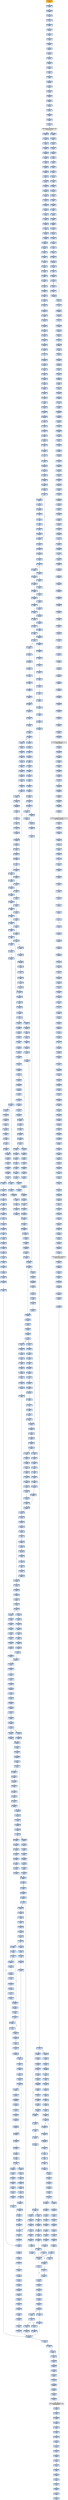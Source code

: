 strict digraph G {
	graph [bgcolor=transparent,
		name=G
	];
	node [color=lightsteelblue,
		fillcolor=lightsteelblue,
		shape=rectangle,
		style=filled
	];
	"0x00401000"	[color=lightgrey,
		fillcolor=orange,
		label="0x00401000
movl"];
	"0x00401005"	[label="0x00401005
pushl"];
	"0x00401000" -> "0x00401005"	[color="#000000"];
	"0x00401006"	[label="0x00401006
pushl"];
	"0x00401005" -> "0x00401006"	[color="#000000"];
	"0x0040100d"	[label="0x0040100d
movl"];
	"0x00401006" -> "0x0040100d"	[color="#000000"];
	"0x00401014"	[label="0x00401014
xorl"];
	"0x0040100d" -> "0x00401014"	[color="#000000"];
	"0x00401016"	[label="0x00401016
jmp"];
	"0x00401014" -> "0x00401016"	[color="#000000"];
	"0x00415f0f"	[label="0x00415f0f
movl"];
	"0x00401016" -> "0x00415f0f"	[color="#000000"];
	"0x00415f14"	[label="0x00415f14
popl"];
	"0x00415f0f" -> "0x00415f14"	[color="#000000"];
	"0x00415f1b"	[label="0x00415f1b
addl"];
	"0x00415f14" -> "0x00415f1b"	[color="#000000"];
	"0x00415f1e"	[label="0x00415f1e
pushl"];
	"0x00415f1b" -> "0x00415f1e"	[color="#000000"];
	"0x00415f1f"	[label="0x00415f1f
pushl"];
	"0x00415f1e" -> "0x00415f1f"	[color="#000000"];
	"0x00415f20"	[label="0x00415f20
pushl"];
	"0x00415f1f" -> "0x00415f20"	[color="#000000"];
	"0x00415f21"	[label="0x00415f21
pushl"];
	"0x00415f20" -> "0x00415f21"	[color="#000000"];
	"0x00415f22"	[label="0x00415f22
pushl"];
	"0x00415f21" -> "0x00415f22"	[color="#000000"];
	"0x00415f23"	[label="0x00415f23
pushl"];
	"0x00415f22" -> "0x00415f23"	[color="#000000"];
	"0x00415f24"	[label="0x00415f24
leal"];
	"0x00415f23" -> "0x00415f24"	[color="#000000"];
	"0x00415f2a"	[label="0x00415f2a
movl"];
	"0x00415f24" -> "0x00415f2a"	[color="#000000"];
	"0x00415f2d"	[label="0x00415f2d
pushl"];
	"0x00415f2a" -> "0x00415f2d"	[color="#000000"];
	"0x00415f2e"	[label="0x00415f2e
movl"];
	"0x00415f2d" -> "0x00415f2e"	[color="#000000"];
	"0x00415f30"	[label="0x00415f30
pushl"];
	"0x00415f2e" -> "0x00415f30"	[color="#000000"];
	"0x00415f32"	[label="0x00415f32
pushl"];
	"0x00415f30" -> "0x00415f32"	[color="#000000"];
	"0x00415f37"	[label="0x00415f37
pushl"];
	"0x00415f32" -> "0x00415f37"	[color="#000000"];
	"0x00415f3a"	[label="0x00415f3a
pushl"];
	"0x00415f37" -> "0x00415f3a"	[color="#000000"];
	"0x00415f3c"	[label="0x00415f3c
movl"];
	"0x00415f3a" -> "0x00415f3c"	[color="#000000"];
	"0x00415f3f"	[label="0x00415f3f
addl"];
	"0x00415f3c" -> "0x00415f3f"	[color="#000000"];
	"0x00415f41"	[label="0x00415f41
movl"];
	"0x00415f3f" -> "0x00415f41"	[color="#000000"];
	"0x00415f43"	[label="0x00415f43
call"];
	"0x00415f41" -> "0x00415f43"	[color="#000000"];
	VIRTUALALLOC_KERNEL32_DLL	[color=lightgrey,
		fillcolor=lightgrey,
		label="VIRTUALALLOC_KERNEL32_DLL
VIRTUALALLOC"];
	"0x00415f43" -> VIRTUALALLOC_KERNEL32_DLL	[color="#000000"];
	"0x00415f45"	[label="0x00415f45
popl"];
	VIRTUALALLOC_KERNEL32_DLL -> "0x00415f45"	[color="#000000"];
	"0x01400851"	[label="0x01400851
movl"];
	VIRTUALALLOC_KERNEL32_DLL -> "0x01400851"	[color="#000000"];
	"0x00415f46"	[label="0x00415f46
movl"];
	"0x00415f45" -> "0x00415f46"	[color="#000000"];
	"0x00415f48"	[label="0x00415f48
pushl"];
	"0x00415f46" -> "0x00415f48"	[color="#000000"];
	"0x00415f49"	[label="0x00415f49
pushl"];
	"0x00415f48" -> "0x00415f49"	[color="#000000"];
	"0x00415f4a"	[label="0x00415f4a
movl"];
	"0x00415f49" -> "0x00415f4a"	[color="#000000"];
	"0x00415f4c"	[label="0x00415f4c
movl"];
	"0x00415f4a" -> "0x00415f4c"	[color="#000000"];
	"0x00415f4f"	[label="0x00415f4f
addl"];
	"0x00415f4c" -> "0x00415f4f"	[color="#000000"];
	"0x00415f51"	[label="0x00415f51
movl"];
	"0x00415f4f" -> "0x00415f51"	[color="#000000"];
	"0x00415f53"	[label="0x00415f53
movl"];
	"0x00415f51" -> "0x00415f53"	[color="#000000"];
	"0x00415f56"	[label="0x00415f56
movl"];
	"0x00415f53" -> "0x00415f56"	[color="#000000"];
	"0x00415f59"	[label="0x00415f59
addl"];
	"0x00415f56" -> "0x00415f59"	[color="#000000"];
	"0x00415f5b"	[label="0x00415f5b
movl"];
	"0x00415f59" -> "0x00415f5b"	[color="#000000"];
	"0x00415f5d"	[label="0x00415f5d
movl"];
	"0x00415f5b" -> "0x00415f5d"	[color="#000000"];
	"0x00415f60"	[label="0x00415f60
addl"];
	"0x00415f5d" -> "0x00415f60"	[color="#000000"];
	"0x00415f62"	[label="0x00415f62
movl"];
	"0x00415f60" -> "0x00415f62"	[color="#000000"];
	"0x00415f65"	[label="0x00415f65
addl"];
	"0x00415f62" -> "0x00415f65"	[color="#000000"];
	"0x00415f67"	[label="0x00415f67
leal"];
	"0x00415f65" -> "0x00415f67"	[color="#000000"];
	"0x00415f6a"	[label="0x00415f6a
pushl"];
	"0x00415f67" -> "0x00415f6a"	[color="#000000"];
	"0x00415f6b"	[label="0x00415f6b
pushl"];
	"0x00415f6a" -> "0x00415f6b"	[color="#000000"];
	"0x00415f6c"	[label="0x00415f6c
pushl"];
	"0x00415f6b" -> "0x00415f6c"	[color="#000000"];
	"0x00415f6d"	[label="0x00415f6d
call"];
	"0x00415f6c" -> "0x00415f6d"	[color="#000000"];
	"0x00415e1a"	[label="0x00415e1a
pusha"];
	"0x00415f6d" -> "0x00415e1a"	[color="#000000"];
	"0x00415e1b"	[label="0x00415e1b
movl"];
	"0x00415e1a" -> "0x00415e1b"	[color="#000000"];
	"0x00415e1f"	[label="0x00415e1f
movl"];
	"0x00415e1b" -> "0x00415e1f"	[color="#000000"];
	"0x00415e23"	[label="0x00415e23
cld"];
	"0x00415e1f" -> "0x00415e23"	[color="#000000"];
	"0x00415e24"	[label="0x00415e24
movb"];
	"0x00415e23" -> "0x00415e24"	[color="#000000"];
	"0x00415e26"	[label="0x00415e26
xorl"];
	"0x00415e24" -> "0x00415e26"	[color="#000000"];
	"0x00415e28"	[label="0x00415e28
movsb"];
	"0x00415e26" -> "0x00415e28"	[color="#000000"];
	"0x00415e29"	[label="0x00415e29
movb"];
	"0x00415e28" -> "0x00415e29"	[color="#000000"];
	"0x00415e2b"	[label="0x00415e2b
call"];
	"0x00415e29" -> "0x00415e2b"	[color="#000000"];
	"0x00415e9d"	[label="0x00415e9d
addb"];
	"0x00415e2b" -> "0x00415e9d"	[color="#000000"];
	"0x00415e9f"	[label="0x00415e9f
jne"];
	"0x00415e9d" -> "0x00415e9f"	[color="#000000"];
	"0x00415ea1"	[label="0x00415ea1
movb"];
	"0x00415e9f" -> "0x00415ea1"	[color="#000000",
		label=F];
	"0x00415ea6"	[label="0x00415ea6
ret"];
	"0x00415e9f" -> "0x00415ea6"	[color="#000000",
		label=T];
	"0x00415ea3"	[label="0x00415ea3
incl"];
	"0x00415ea1" -> "0x00415ea3"	[color="#000000"];
	"0x00415ea4"	[label="0x00415ea4
adcb"];
	"0x00415ea3" -> "0x00415ea4"	[color="#000000"];
	"0x00415ea4" -> "0x00415ea6"	[color="#000000"];
	"0x00415e42"	[label="0x00415e42
jae"];
	"0x00415ea6" -> "0x00415e42"	[color="#000000"];
	"0x00415e67"	[label="0x00415e67
lodsb"];
	"0x00415e42" -> "0x00415e67"	[color="#000000",
		label=T];
	"0x00415e68"	[label="0x00415e68
shrl"];
	"0x00415e67" -> "0x00415e68"	[color="#000000"];
	"0x00415e6a"	[label="0x00415e6a
je"];
	"0x00415e68" -> "0x00415e6a"	[color="#000000"];
	"0x00415eb9"	[label="0x00415eb9
subl"];
	"0x00415e6a" -> "0x00415eb9"	[color="#000000",
		label=T];
	"0x00415ebd"	[label="0x00415ebd
movl"];
	"0x00415eb9" -> "0x00415ebd"	[color="#000000"];
	"0x00415ec1"	[label="0x00415ec1
popa"];
	"0x00415ebd" -> "0x00415ec1"	[color="#000000"];
	"0x00415ec2"	[label="0x00415ec2
ret"];
	"0x00415ec1" -> "0x00415ec2"	[color="#000000"];
	"0x00415f6f"	[label="0x00415f6f
popl"];
	"0x00415ec2" -> "0x00415f6f"	[color="#000000"];
	"0x00415f70"	[label="0x00415f70
popl"];
	"0x00415f6f" -> "0x00415f70"	[color="#000000"];
	"0x00415f71"	[label="0x00415f71
addl"];
	"0x00415f70" -> "0x00415f71"	[color="#000000"];
	"0x00415f74"	[label="0x00415f74
movl"];
	"0x00415f71" -> "0x00415f74"	[color="#000000"];
	"0x00415f76"	[label="0x00415f76
pushl"];
	"0x00415f74" -> "0x00415f76"	[color="#000000"];
	"0x00415f77"	[label="0x00415f77
movl"];
	"0x00415f76" -> "0x00415f77"	[color="#000000"];
	"0x00415f79"	[label="0x00415f79
movl"];
	"0x00415f77" -> "0x00415f79"	[color="#000000"];
	"0x00415f7c"	[label="0x00415f7c
addl"];
	"0x00415f79" -> "0x00415f7c"	[color="#000000"];
	"0x00415f7f"	[label="0x00415f7f
subl"];
	"0x00415f7c" -> "0x00415f7f"	[color="#000000"];
	"0x00415f81"	[label="0x00415f81
movl"];
	"0x00415f7f" -> "0x00415f81"	[color="#000000"];
	"0x00415f84"	[label="0x00415f84
movl"];
	"0x00415f81" -> "0x00415f84"	[color="#000000"];
	"0x00415f87"	[label="0x00415f87
movl"];
	"0x00415f84" -> "0x00415f87"	[color="#000000"];
	"0x00415f8a"	[label="0x00415f8a
call"];
	"0x00415f87" -> "0x00415f8a"	[color="#000000"];
	"0x01400964"	[label="0x01400964
pushl"];
	"0x00415f8a" -> "0x01400964"	[color="#000000"];
	"0x01400965"	[label="0x01400965
pushl"];
	"0x01400964" -> "0x01400965"	[color="#000000"];
	"0x01400966"	[label="0x01400966
pushl"];
	"0x01400965" -> "0x01400966"	[color="#000000"];
	"0x01400967"	[label="0x01400967
pushl"];
	"0x01400966" -> "0x01400967"	[color="#000000"];
	"0x01400968"	[label="0x01400968
call"];
	"0x01400967" -> "0x01400968"	[color="#000000"];
	"0x0140096d"	[label="0x0140096d
popl"];
	"0x01400968" -> "0x0140096d"	[color="#000000"];
	"0x0140096e"	[label="0x0140096e
subl"];
	"0x0140096d" -> "0x0140096e"	[color="#000000"];
	"0x01400974"	[label="0x01400974
leal"];
	"0x0140096e" -> "0x01400974"	[color="#000000"];
	"0x0140097a"	[label="0x0140097a
movl"];
	"0x01400974" -> "0x0140097a"	[color="#000000"];
	"0x0140097d"	[label="0x0140097d
addl"];
	"0x0140097a" -> "0x0140097d"	[color="#000000"];
	"0x01400980"	[label="0x01400980
subl"];
	"0x0140097d" -> "0x01400980"	[color="#000000"];
	"0x01400982"	[label="0x01400982
cld"];
	"0x01400980" -> "0x01400982"	[color="#000000"];
	"0x01400983"	[label="0x01400983
movl"];
	"0x01400982" -> "0x01400983"	[color="#000000"];
	"0x01400985"	[label="0x01400985
movl"];
	"0x01400983" -> "0x01400985"	[color="#000000"];
	"0x01400988"	[label="0x01400988
movl"];
	"0x01400985" -> "0x01400988"	[color="#000000"];
	"0x0140098b"	[label="0x0140098b
addl"];
	"0x01400988" -> "0x0140098b"	[color="#000000"];
	"0x0140098d"	[label="0x0140098d
leal"];
	"0x0140098b" -> "0x0140098d"	[color="#000000"];
	"0x01400993"	[label="0x01400993
lodsl"];
	"0x0140098d" -> "0x01400993"	[color="#000000"];
	"0x01400994"	[label="0x01400994
stosl"];
	"0x01400993" -> "0x01400994"	[color="#000000"];
	"0x01400995"	[label="0x01400995
lodsl"];
	"0x01400994" -> "0x01400995"	[color="#000000"];
	"0x01400996"	[label="0x01400996
stosl"];
	"0x01400995" -> "0x01400996"	[color="#000000"];
	"0x01400997"	[label="0x01400997
lodsl"];
	"0x01400996" -> "0x01400997"	[color="#000000"];
	"0x01400998"	[label="0x01400998
stosl"];
	"0x01400997" -> "0x01400998"	[color="#000000"];
	"0x01400999"	[label="0x01400999
lodsl"];
	"0x01400998" -> "0x01400999"	[color="#000000"];
	"0x0140099a"	[label="0x0140099a
stosl"];
	"0x01400999" -> "0x0140099a"	[color="#000000"];
	"0x0140099b"	[label="0x0140099b
nop"];
	"0x0140099a" -> "0x0140099b"	[color="#000000"];
	"0x0140099c"	[label="0x0140099c
cmpl"];
	"0x0140099b" -> "0x0140099c"	[color="#000000"];
	"0x014009a0"	[label="0x014009a0
je"];
	"0x0140099c" -> "0x014009a0"	[color="#000000"];
	"0x014009a2"	[label="0x014009a2
movl"];
	"0x014009a0" -> "0x014009a2"	[color="#000000",
		label=F];
	"0x014009a5"	[label="0x014009a5
testl"];
	"0x014009a2" -> "0x014009a5"	[color="#000000"];
	"0x014009a7"	[label="0x014009a7
je"];
	"0x014009a5" -> "0x014009a7"	[color="#000000"];
	"0x014009a9"	[label="0x014009a9
movl"];
	"0x014009a7" -> "0x014009a9"	[color="#000000",
		label=F];
	"0x014009ae"	[label="0x014009ae
addl"];
	"0x014009a9" -> "0x014009ae"	[color="#000000"];
	"0x014009b0"	[label="0x014009b0
movl"];
	"0x014009ae" -> "0x014009b0"	[color="#000000"];
	"0x014009b3"	[label="0x014009b3
addl"];
	"0x014009b0" -> "0x014009b3"	[color="#000000"];
	"0x014009b5"	[label="0x014009b5
repz"];
	"0x014009b3" -> "0x014009b5"	[color="#000000"];
	"0x014009b7"	[label="0x014009b7
movl"];
	"0x014009b5" -> "0x014009b7"	[color="#000000"];
	"0x014009b9"	[label="0x014009b9
leal"];
	"0x014009b7" -> "0x014009b9"	[color="#000000"];
	"0x014009bf"	[label="0x014009bf
addl"];
	"0x014009b9" -> "0x014009bf"	[color="#000000"];
	"0x014009c1"	[label="0x014009c1
addl"];
	"0x014009bf" -> "0x014009c1"	[color="#000000"];
	"0x014009c4"	[label="0x014009c4
addl"];
	"0x014009c1" -> "0x014009c4"	[color="#000000"];
	"0x014009c7"	[label="0x014009c7
leal"];
	"0x014009c4" -> "0x014009c7"	[color="#000000"];
	"0x014009cd"	[label="0x014009cd
pushl"];
	"0x014009c7" -> "0x014009cd"	[color="#000000"];
	"0x014009ce"	[label="0x014009ce
call"];
	"0x014009cd" -> "0x014009ce"	[color="#000000"];
	"0x01400b19"	[label="0x01400b19
pushl"];
	"0x014009ce" -> "0x01400b19"	[color="#000000"];
	"0x01400b1a"	[label="0x01400b1a
movl"];
	"0x01400b19" -> "0x01400b1a"	[color="#000000"];
	"0x01400b1c"	[label="0x01400b1c
addl"];
	"0x01400b1a" -> "0x01400b1c"	[color="#000000"];
	"0x01400b1f"	[label="0x01400b1f
pushl"];
	"0x01400b1c" -> "0x01400b1f"	[color="#000000"];
	"0x01400b20"	[label="0x01400b20
pushl"];
	"0x01400b1f" -> "0x01400b20"	[color="#000000"];
	"0x01400b21"	[label="0x01400b21
pushl"];
	"0x01400b20" -> "0x01400b21"	[color="#000000"];
	"0x01400b22"	[label="0x01400b22
call"];
	"0x01400b21" -> "0x01400b22"	[color="#000000"];
	"0x01400b27"	[label="0x01400b27
popl"];
	"0x01400b22" -> "0x01400b27"	[color="#000000"];
	"0x01400b28"	[label="0x01400b28
subl"];
	"0x01400b27" -> "0x01400b28"	[color="#000000"];
	"0x01400b2e"	[label="0x01400b2e
movl"];
	"0x01400b28" -> "0x01400b2e"	[color="#000000"];
	"0x01400b31"	[label="0x01400b31
movl"];
	"0x01400b2e" -> "0x01400b31"	[color="#000000"];
	"0x01400b33"	[label="0x01400b33
addl"];
	"0x01400b31" -> "0x01400b33"	[color="#000000"];
	"0x01400b35"	[label="0x01400b35
pushl"];
	"0x01400b33" -> "0x01400b35"	[color="#000000"];
	"0x01400b36"	[label="0x01400b36
call"];
	"0x01400b35" -> "0x01400b36"	[color="#000000"];
	LOADLIBRARYA_KERNEL32_DLL	[color=lightgrey,
		fillcolor=lightgrey,
		label="LOADLIBRARYA_KERNEL32_DLL
LOADLIBRARYA"];
	"0x01400b36" -> LOADLIBRARYA_KERNEL32_DLL	[color="#000000"];
	"0x01400b3c"	[label="0x01400b3c
movl"];
	LOADLIBRARYA_KERNEL32_DLL -> "0x01400b3c"	[color="#000000"];
	"0x01400b3f"	[label="0x01400b3f
movl"];
	"0x01400b3c" -> "0x01400b3f"	[color="#000000"];
	"0x01400b42"	[label="0x01400b42
movl"];
	"0x01400b3f" -> "0x01400b42"	[color="#000000"];
	"0x01400b45"	[label="0x01400b45
addl"];
	"0x01400b42" -> "0x01400b45"	[color="#000000"];
	"0x01400b47"	[label="0x01400b47
addl"];
	"0x01400b45" -> "0x01400b47"	[color="#000000"];
	"0x01400b49"	[label="0x01400b49
xorl"];
	"0x01400b47" -> "0x01400b49"	[color="#000000"];
	"0x01400b4b"	[label="0x01400b4b
addl"];
	"0x01400b49" -> "0x01400b4b"	[color="#000000"];
	"0x01400b4d"	[label="0x01400b4d
je"];
	"0x01400b4b" -> "0x01400b4d"	[color="#000000"];
	"0x01400b4f"	[label="0x01400b4f
pushl"];
	"0x01400b4d" -> "0x01400b4f"	[color="#000000",
		label=F];
	"0x01400b50"	[label="0x01400b50
movl"];
	"0x01400b4f" -> "0x01400b50"	[color="#000000"];
	"0x01400b52"	[label="0x01400b52
addl"];
	"0x01400b50" -> "0x01400b52"	[color="#000000"];
	"0x01400b54"	[label="0x01400b54
pushl"];
	"0x01400b52" -> "0x01400b54"	[color="#000000"];
	"0x01400b55"	[label="0x01400b55
pushl"];
	"0x01400b54" -> "0x01400b55"	[color="#000000"];
	"0x01400b58"	[label="0x01400b58
call"];
	"0x01400b55" -> "0x01400b58"	[color="#000000"];
	GETPROCADDRESS_KERNEL32_DLL	[color=lightgrey,
		fillcolor=lightgrey,
		label="GETPROCADDRESS_KERNEL32_DLL
GETPROCADDRESS"];
	"0x01400b58" -> GETPROCADDRESS_KERNEL32_DLL	[color="#000000"];
	"0x014012db"	[label="0x014012db
popl"];
	GETPROCADDRESS_KERNEL32_DLL -> "0x014012db"	[color="#000000"];
	"0x01400853"	[label="0x01400853
movl"];
	"0x01400851" -> "0x01400853"	[color="#000000"];
	"0x01400856"	[label="0x01400856
leal"];
	"0x01400853" -> "0x01400856"	[color="#000000"];
	"0x01400859"	[label="0x01400859
pushl"];
	"0x01400856" -> "0x01400859"	[color="#000000"];
	"0x0140085a"	[label="0x0140085a
pushl"];
	"0x01400859" -> "0x0140085a"	[color="#000000"];
	"0x0140085b"	[label="0x0140085b
pushl"];
	"0x0140085a" -> "0x0140085b"	[color="#000000"];
	"0x0140085e"	[label="0x0140085e
addl"];
	"0x0140085b" -> "0x0140085e"	[color="#000000"];
	"0x01400861"	[label="0x01400861
pushl"];
	"0x0140085e" -> "0x01400861"	[color="#000000"];
	"0x01400862"	[label="0x01400862
pushl"];
	"0x01400861" -> "0x01400862"	[color="#000000"];
	"0x01400863"	[label="0x01400863
leal"];
	"0x01400862" -> "0x01400863"	[color="#000000"];
	"0x01400866"	[label="0x01400866
pushl"];
	"0x01400863" -> "0x01400866"	[color="#000000"];
	"0x01400867"	[label="0x01400867
call"];
	"0x01400866" -> "0x01400867"	[color="#000000"];
	"0x0140000d"	[label="0x0140000d
pushl"];
	"0x01400867" -> "0x0140000d"	[color="#000000"];
	"0x0140000e"	[label="0x0140000e
movl"];
	"0x0140000d" -> "0x0140000e"	[color="#000000"];
	"0x01400010"	[label="0x01400010
subl"];
	"0x0140000e" -> "0x01400010"	[color="#000000"];
	"0x01400013"	[label="0x01400013
movl"];
	"0x01400010" -> "0x01400013"	[color="#000000"];
	"0x01400016"	[label="0x01400016
movl"];
	"0x01400013" -> "0x01400016"	[color="#000000"];
	"0x01400019"	[label="0x01400019
andl"];
	"0x01400016" -> "0x01400019"	[color="#000000"];
	"0x0140001d"	[label="0x0140001d
andl"];
	"0x01400019" -> "0x0140001d"	[color="#000000"];
	"0x01400021"	[label="0x01400021
xorl"];
	"0x0140001d" -> "0x01400021"	[color="#000000"];
	"0x01400023"	[label="0x01400023
incl"];
	"0x01400021" -> "0x01400023"	[color="#000000"];
	"0x01400024"	[label="0x01400024
pushl"];
	"0x01400023" -> "0x01400024"	[color="#000000"];
	"0x01400025"	[label="0x01400025
pushl"];
	"0x01400024" -> "0x01400025"	[color="#000000"];
	"0x01400026"	[label="0x01400026
movl"];
	"0x01400025" -> "0x01400026"	[color="#000000"];
	"0x01400029"	[label="0x01400029
pushl"];
	"0x01400026" -> "0x01400029"	[color="#000000"];
	"0x0140002a"	[label="0x0140002a
movl"];
	"0x01400029" -> "0x0140002a"	[color="#000000"];
	"0x0140002c"	[label="0x0140002c
shll"];
	"0x0140002a" -> "0x0140002c"	[color="#000000"];
	"0x0140002e"	[label="0x0140002e
movl"];
	"0x0140002c" -> "0x0140002e"	[color="#000000"];
	"0x01400031"	[label="0x01400031
movl"];
	"0x0140002e" -> "0x01400031"	[color="#000000"];
	"0x01400033"	[label="0x01400033
movl"];
	"0x01400031" -> "0x01400033"	[color="#000000"];
	"0x01400035"	[label="0x01400035
shll"];
	"0x01400033" -> "0x01400035"	[color="#000000"];
	"0x01400037"	[label="0x01400037
movl"];
	"0x01400035" -> "0x01400037"	[color="#000000"];
	"0x0140003a"	[label="0x0140003a
addl"];
	"0x01400037" -> "0x0140003a"	[color="#000000"];
	"0x0140003c"	[label="0x0140003c
movl"];
	"0x0140003a" -> "0x0140003c"	[color="#000000"];
	"0x01400041"	[label="0x01400041
shll"];
	"0x0140003c" -> "0x01400041"	[color="#000000"];
	"0x01400043"	[label="0x01400043
decl"];
	"0x01400041" -> "0x01400043"	[color="#000000"];
	"0x01400044"	[label="0x01400044
decl"];
	"0x01400043" -> "0x01400044"	[color="#000000"];
	"0x01400045"	[label="0x01400045
movl"];
	"0x01400044" -> "0x01400045"	[color="#000000"];
	"0x01400048"	[label="0x01400048
addl"];
	"0x01400045" -> "0x01400048"	[color="#000000"];
	"0x0140004d"	[label="0x0140004d
movb"];
	"0x01400048" -> "0x0140004d"	[color="#000000"];
	"0x01400051"	[label="0x01400051
movl"];
	"0x0140004d" -> "0x01400051"	[color="#000000"];
	"0x01400054"	[label="0x01400054
movl"];
	"0x01400051" -> "0x01400054"	[color="#000000"];
	"0x01400057"	[label="0x01400057
movl"];
	"0x01400054" -> "0x01400057"	[color="#000000"];
	"0x0140005a"	[label="0x0140005a
movl"];
	"0x01400057" -> "0x0140005a"	[color="#000000"];
	"0x0140005d"	[label="0x0140005d
movl"];
	"0x0140005a" -> "0x0140005d"	[color="#000000"];
	"0x01400060"	[label="0x01400060
movl"];
	"0x0140005d" -> "0x01400060"	[color="#000000"];
	"0x01400063"	[label="0x01400063
je"];
	"0x01400060" -> "0x01400063"	[color="#000000"];
	"0x01400065"	[label="0x01400065
movl"];
	"0x01400063" -> "0x01400065"	[color="#000000",
		label=F];
	"0x01400067"	[label="0x01400067
movl"];
	"0x01400065" -> "0x01400067"	[color="#000000"];
	"0x0140006c"	[label="0x0140006c
movl"];
	"0x01400067" -> "0x0140006c"	[color="#000000"];
	"0x0140006e"	[label="0x0140006e
repz"];
	"0x0140006c" -> "0x0140006e"	[color="#000000"];
	"0x01400070"	[label="0x01400070
movl"];
	"0x0140006e" -> "0x01400070"	[color="#000000"];
	"0x01400073"	[label="0x01400073
andl"];
	"0x01400070" -> "0x01400073"	[color="#000000"];
	"0x01400077"	[label="0x01400077
pushl"];
	"0x01400073" -> "0x01400077"	[color="#000000"];
	"0x01400079"	[label="0x01400079
movl"];
	"0x01400077" -> "0x01400079"	[color="#000000"];
	"0x0140007c"	[label="0x0140007c
orl"];
	"0x01400079" -> "0x0140007c"	[color="#000000"];
	"0x0140007f"	[label="0x0140007f
popl"];
	"0x0140007c" -> "0x0140007f"	[color="#000000"];
	"0x01400080"	[label="0x01400080
movl"];
	"0x0140007f" -> "0x01400080"	[color="#000000"];
	"0x01400083"	[label="0x01400083
movl"];
	"0x01400080" -> "0x01400083"	[color="#000000"];
	"0x01400086"	[label="0x01400086
movzbl"];
	"0x01400083" -> "0x01400086"	[color="#000000"];
	"0x01400089"	[label="0x01400089
shll"];
	"0x01400086" -> "0x01400089"	[color="#000000"];
	"0x0140008c"	[label="0x0140008c
orl"];
	"0x01400089" -> "0x0140008c"	[color="#000000"];
	"0x0140008e"	[label="0x0140008e
incl"];
	"0x0140008c" -> "0x0140008e"	[color="#000000"];
	"0x01400091"	[label="0x01400091
decl"];
	"0x0140008e" -> "0x01400091"	[color="#000000"];
	"0x01400092"	[label="0x01400092
movl"];
	"0x01400091" -> "0x01400092"	[color="#000000"];
	"0x01400095"	[label="0x01400095
jne"];
	"0x01400092" -> "0x01400095"	[color="#000000"];
	"0x01400097"	[label="0x01400097
cmpl"];
	"0x01400095" -> "0x01400097"	[color="#000000",
		label=F];
	"0x0140009a"	[label="0x0140009a
ja"];
	"0x01400097" -> "0x0140009a"	[color="#000000"];
	"0x014000a8"	[label="0x014000a8
andl"];
	"0x0140009a" -> "0x014000a8"	[color="#000000",
		label=T];
	"0x014000ab"	[label="0x014000ab
movl"];
	"0x014000a8" -> "0x014000ab"	[color="#000000"];
	"0x014000ae"	[label="0x014000ae
movl"];
	"0x014000ab" -> "0x014000ae"	[color="#000000"];
	"0x014000b1"	[label="0x014000b1
shll"];
	"0x014000ae" -> "0x014000b1"	[color="#000000"];
	"0x014000b4"	[label="0x014000b4
addl"];
	"0x014000b1" -> "0x014000b4"	[color="#000000"];
	"0x014000b6"	[label="0x014000b6
leal"];
	"0x014000b4" -> "0x014000b6"	[color="#000000"];
	"0x014000b9"	[label="0x014000b9
cmpl"];
	"0x014000b6" -> "0x014000b9"	[color="#000000"];
	"0x014000be"	[label="0x014000be
jae"];
	"0x014000b9" -> "0x014000be"	[color="#000000"];
	"0x014000d7"	[label="0x014000d7
movl"];
	"0x014000be" -> "0x014000d7"	[color="#000000",
		label=T];
	"0x014000c0"	[label="0x014000c0
movl"];
	"0x014000be" -> "0x014000c0"	[color="#000000",
		label=F];
	"0x014000d9"	[label="0x014000d9
movl"];
	"0x014000d7" -> "0x014000d9"	[color="#000000"];
	"0x014000db"	[label="0x014000db
shrl"];
	"0x014000d9" -> "0x014000db"	[color="#000000"];
	"0x014000de"	[label="0x014000de
imull"];
	"0x014000db" -> "0x014000de"	[color="#000000"];
	"0x014000e1"	[label="0x014000e1
cmpl"];
	"0x014000de" -> "0x014000e1"	[color="#000000"];
	"0x014000e4"	[label="0x014000e4
jae"];
	"0x014000e1" -> "0x014000e4"	[color="#000000"];
	"0x014000ea"	[label="0x014000ea
movl"];
	"0x014000e4" -> "0x014000ea"	[color="#000000",
		label=F];
	"0x01400269"	[label="0x01400269
subl"];
	"0x014000e4" -> "0x01400269"	[color="#000000",
		label=T];
	"0x014000ec"	[label="0x014000ec
movl"];
	"0x014000ea" -> "0x014000ec"	[color="#000000"];
	"0x014000f1"	[label="0x014000f1
subl"];
	"0x014000ec" -> "0x014000f1"	[color="#000000"];
	"0x014000f3"	[label="0x014000f3
shrl"];
	"0x014000f1" -> "0x014000f3"	[color="#000000"];
	"0x014000f6"	[label="0x014000f6
addl"];
	"0x014000f3" -> "0x014000f6"	[color="#000000"];
	"0x014000f8"	[label="0x014000f8
movl"];
	"0x014000f6" -> "0x014000f8"	[color="#000000"];
	"0x014000fa"	[label="0x014000fa
movzbl"];
	"0x014000f8" -> "0x014000fa"	[color="#000000"];
	"0x014000fe"	[label="0x014000fe
movl"];
	"0x014000fa" -> "0x014000fe"	[color="#000000"];
	"0x01400101"	[label="0x01400101
andl"];
	"0x014000fe" -> "0x01400101"	[color="#000000"];
	"0x01400104"	[label="0x01400104
pushl"];
	"0x01400101" -> "0x01400104"	[color="#000000"];
	"0x01400106"	[label="0x01400106
popl"];
	"0x01400104" -> "0x01400106"	[color="#000000"];
	"0x01400107"	[label="0x01400107
subb"];
	"0x01400106" -> "0x01400107"	[color="#000000"];
	"0x0140010a"	[label="0x0140010a
xorl"];
	"0x01400107" -> "0x0140010a"	[color="#000000"];
	"0x0140010c"	[label="0x0140010c
shrl"];
	"0x0140010a" -> "0x0140010c"	[color="#000000"];
	"0x0140010e"	[label="0x0140010e
movl"];
	"0x0140010c" -> "0x0140010e"	[color="#000000"];
	"0x01400111"	[label="0x01400111
shll"];
	"0x0140010e" -> "0x01400111"	[color="#000000"];
	"0x01400113"	[label="0x01400113
movl"];
	"0x01400111" -> "0x01400113"	[color="#000000"];
	"0x01400116"	[label="0x01400116
incl"];
	"0x01400113" -> "0x01400116"	[color="#000000"];
	"0x01400117"	[label="0x01400117
addl"];
	"0x01400116" -> "0x01400117"	[color="#000000"];
	"0x01400119"	[label="0x01400119
imull"];
	"0x01400117" -> "0x01400119"	[color="#000000"];
	"0x0140011f"	[label="0x0140011f
cmpl"];
	"0x01400119" -> "0x0140011f"	[color="#000000"];
	"0x01400123"	[label="0x01400123
leal"];
	"0x0140011f" -> "0x01400123"	[color="#000000"];
	"0x0140012a"	[label="0x0140012a
movl"];
	"0x01400123" -> "0x0140012a"	[color="#000000"];
	"0x0140012d"	[label="0x0140012d
jl"];
	"0x0140012a" -> "0x0140012d"	[color="#000000"];
	"0x014001d2"	[label="0x014001d2
movl"];
	"0x0140012d" -> "0x014001d2"	[color="#000000",
		label=T];
	"0x01400133"	[label="0x01400133
movl"];
	"0x0140012d" -> "0x01400133"	[color="#000000",
		label=F];
	"0x014001d5"	[label="0x014001d5
leal"];
	"0x014001d2" -> "0x014001d5"	[color="#000000"];
	"0x014001d8"	[label="0x014001d8
cmpl"];
	"0x014001d5" -> "0x014001d8"	[color="#000000"];
	"0x014001dd"	[label="0x014001dd
jae"];
	"0x014001d8" -> "0x014001dd"	[color="#000000"];
	"0x014001f6"	[label="0x014001f6
movl"];
	"0x014001dd" -> "0x014001f6"	[color="#000000",
		label=T];
	"0x014001df"	[label="0x014001df
movl"];
	"0x014001dd" -> "0x014001df"	[color="#000000",
		label=F];
	"0x014001f8"	[label="0x014001f8
movl"];
	"0x014001f6" -> "0x014001f8"	[color="#000000"];
	"0x014001fa"	[label="0x014001fa
shrl"];
	"0x014001f8" -> "0x014001fa"	[color="#000000"];
	"0x014001fd"	[label="0x014001fd
imull"];
	"0x014001fa" -> "0x014001fd"	[color="#000000"];
	"0x01400200"	[label="0x01400200
cmpl"];
	"0x014001fd" -> "0x01400200"	[color="#000000"];
	"0x01400203"	[label="0x01400203
jae"];
	"0x01400200" -> "0x01400203"	[color="#000000"];
	"0x01400205"	[label="0x01400205
movl"];
	"0x01400203" -> "0x01400205"	[color="#000000",
		label=F];
	"0x01400219"	[label="0x01400219
subl"];
	"0x01400203" -> "0x01400219"	[color="#000000",
		label=T];
	"0x01400207"	[label="0x01400207
movl"];
	"0x01400205" -> "0x01400207"	[color="#000000"];
	"0x0140020c"	[label="0x0140020c
subl"];
	"0x01400207" -> "0x0140020c"	[color="#000000"];
	"0x0140020e"	[label="0x0140020e
shrl"];
	"0x0140020c" -> "0x0140020e"	[color="#000000"];
	"0x01400211"	[label="0x01400211
addl"];
	"0x0140020e" -> "0x01400211"	[color="#000000"];
	"0x01400213"	[label="0x01400213
movl"];
	"0x01400211" -> "0x01400213"	[color="#000000"];
	"0x01400215"	[label="0x01400215
addl"];
	"0x01400213" -> "0x01400215"	[color="#000000"];
	"0x01400217"	[label="0x01400217
jmp"];
	"0x01400215" -> "0x01400217"	[color="#000000"];
	"0x0140022b"	[label="0x0140022b
cmpl"];
	"0x01400217" -> "0x0140022b"	[color="#000000"];
	"0x01400231"	[label="0x01400231
jl"];
	"0x0140022b" -> "0x01400231"	[color="#000000"];
	"0x01400233"	[label="0x01400233
movl"];
	"0x01400231" -> "0x01400233"	[color="#000000",
		label=F];
	"0x0140021c"	[label="0x0140021c
subl"];
	"0x01400219" -> "0x0140021c"	[color="#000000"];
	"0x0140021e"	[label="0x0140021e
movl"];
	"0x0140021c" -> "0x0140021e"	[color="#000000"];
	"0x01400220"	[label="0x01400220
shrl"];
	"0x0140021e" -> "0x01400220"	[color="#000000"];
	"0x01400223"	[label="0x01400223
subl"];
	"0x01400220" -> "0x01400223"	[color="#000000"];
	"0x01400225"	[label="0x01400225
movl"];
	"0x01400223" -> "0x01400225"	[color="#000000"];
	"0x01400227"	[label="0x01400227
leal"];
	"0x01400225" -> "0x01400227"	[color="#000000"];
	"0x01400227" -> "0x0140022b"	[color="#000000"];
	"0x01400236"	[label="0x01400236
movl"];
	"0x01400233" -> "0x01400236"	[color="#000000"];
	"0x01400239"	[label="0x01400239
incl"];
	"0x01400236" -> "0x01400239"	[color="#000000"];
	"0x0140023c"	[label="0x0140023c
cmpl"];
	"0x01400239" -> "0x0140023c"	[color="#000000"];
	"0x01400240"	[label="0x01400240
movb"];
	"0x0140023c" -> "0x01400240"	[color="#000000"];
	"0x01400243"	[label="0x01400243
movb"];
	"0x01400240" -> "0x01400243"	[color="#000000"];
	"0x01400246"	[label="0x01400246
jnl"];
	"0x01400243" -> "0x01400246"	[color="#000000"];
	"0x01400248"	[label="0x01400248
andl"];
	"0x01400246" -> "0x01400248"	[color="#000000",
		label=F];
	"0x01400251"	[label="0x01400251
cmpl"];
	"0x01400246" -> "0x01400251"	[color="#000000",
		label=T];
	"0x0140024c"	[label="0x0140024c
jmp"];
	"0x01400248" -> "0x0140024c"	[color="#000000"];
	"0x014007eb"	[label="0x014007eb
movl"];
	"0x0140024c" -> "0x014007eb"	[color="#000000"];
	"0x014007ee"	[label="0x014007ee
cmpl"];
	"0x014007eb" -> "0x014007ee"	[color="#000000"];
	"0x014007f1"	[label="0x014007f1
jb"];
	"0x014007ee" -> "0x014007f1"	[color="#000000"];
	"0x014007f7"	[label="0x014007f7
jmp"];
	"0x014007f1" -> "0x014007f7"	[color="#000000",
		label=F];
	"0x014000c3"	[label="0x014000c3
movl"];
	"0x014000c0" -> "0x014000c3"	[color="#000000"];
	"0x014000c6"	[label="0x014000c6
movzbl"];
	"0x014000c3" -> "0x014000c6"	[color="#000000"];
	"0x014000c9"	[label="0x014000c9
shll"];
	"0x014000c6" -> "0x014000c9"	[color="#000000"];
	"0x014000cc"	[label="0x014000cc
orl"];
	"0x014000c9" -> "0x014000cc"	[color="#000000"];
	"0x014000ce"	[label="0x014000ce
shll"];
	"0x014000cc" -> "0x014000ce"	[color="#000000"];
	"0x014000d1"	[label="0x014000d1
incl"];
	"0x014000ce" -> "0x014000d1"	[color="#000000"];
	"0x014000d4"	[label="0x014000d4
movl"];
	"0x014000d1" -> "0x014000d4"	[color="#000000"];
	"0x014000d4" -> "0x014000d7"	[color="#000000"];
	"0x014001e2"	[label="0x014001e2
movl"];
	"0x014001df" -> "0x014001e2"	[color="#000000"];
	"0x014001e5"	[label="0x014001e5
movzbl"];
	"0x014001e2" -> "0x014001e5"	[color="#000000"];
	"0x014001e8"	[label="0x014001e8
shll"];
	"0x014001e5" -> "0x014001e8"	[color="#000000"];
	"0x014001eb"	[label="0x014001eb
orl"];
	"0x014001e8" -> "0x014001eb"	[color="#000000"];
	"0x014001ed"	[label="0x014001ed
shll"];
	"0x014001eb" -> "0x014001ed"	[color="#000000"];
	"0x014001f0"	[label="0x014001f0
incl"];
	"0x014001ed" -> "0x014001f0"	[color="#000000"];
	"0x014001f3"	[label="0x014001f3
movl"];
	"0x014001f0" -> "0x014001f3"	[color="#000000"];
	"0x014001f3" -> "0x014001f6"	[color="#000000"];
	"0x0140026c"	[label="0x0140026c
movl"];
	"0x01400269" -> "0x0140026c"	[color="#000000"];
	"0x0140026e"	[label="0x0140026e
shrl"];
	"0x0140026c" -> "0x0140026e"	[color="#000000"];
	"0x01400271"	[label="0x01400271
subl"];
	"0x0140026e" -> "0x01400271"	[color="#000000"];
	"0x01400273"	[label="0x01400273
movl"];
	"0x01400271" -> "0x01400273"	[color="#000000"];
	"0x01400276"	[label="0x01400276
subl"];
	"0x01400273" -> "0x01400276"	[color="#000000"];
	"0x01400278"	[label="0x01400278
movl"];
	"0x01400276" -> "0x01400278"	[color="#000000"];
	"0x0140027a"	[label="0x0140027a
movl"];
	"0x01400278" -> "0x0140027a"	[color="#000000"];
	"0x0140027d"	[label="0x0140027d
leal"];
	"0x0140027a" -> "0x0140027d"	[color="#000000"];
	"0x01400284"	[label="0x01400284
cmpl"];
	"0x0140027d" -> "0x01400284"	[color="#000000"];
	"0x01400289"	[label="0x01400289
jae"];
	"0x01400284" -> "0x01400289"	[color="#000000"];
	"0x014002a2"	[label="0x014002a2
movl"];
	"0x01400289" -> "0x014002a2"	[color="#000000",
		label=T];
	"0x0140028b"	[label="0x0140028b
movl"];
	"0x01400289" -> "0x0140028b"	[color="#000000",
		label=F];
	"0x014002a4"	[label="0x014002a4
movl"];
	"0x014002a2" -> "0x014002a4"	[color="#000000"];
	"0x014002a6"	[label="0x014002a6
shrl"];
	"0x014002a4" -> "0x014002a6"	[color="#000000"];
	"0x014002a9"	[label="0x014002a9
imull"];
	"0x014002a6" -> "0x014002a9"	[color="#000000"];
	"0x014002ac"	[label="0x014002ac
cmpl"];
	"0x014002a9" -> "0x014002ac"	[color="#000000"];
	"0x014002af"	[label="0x014002af
jae"];
	"0x014002ac" -> "0x014002af"	[color="#000000"];
	"0x014002b1"	[label="0x014002b1
movl"];
	"0x014002af" -> "0x014002b1"	[color="#000000",
		label=F];
	"0x014002f4"	[label="0x014002f4
subl"];
	"0x014002af" -> "0x014002f4"	[color="#000000",
		label=T];
	"0x014002b3"	[label="0x014002b3
movl"];
	"0x014002b1" -> "0x014002b3"	[color="#000000"];
	"0x014002b8"	[label="0x014002b8
subl"];
	"0x014002b3" -> "0x014002b8"	[color="#000000"];
	"0x014002ba"	[label="0x014002ba
shrl"];
	"0x014002b8" -> "0x014002ba"	[color="#000000"];
	"0x014002bd"	[label="0x014002bd
addl"];
	"0x014002ba" -> "0x014002bd"	[color="#000000"];
	"0x014002bf"	[label="0x014002bf
cmpl"];
	"0x014002bd" -> "0x014002bf"	[color="#000000"];
	"0x014002c3"	[label="0x014002c3
movl"];
	"0x014002bf" -> "0x014002c3"	[color="#000000"];
	"0x014002c6"	[label="0x014002c6
movl"];
	"0x014002c3" -> "0x014002c6"	[color="#000000"];
	"0x014002c9"	[label="0x014002c9
movl"];
	"0x014002c6" -> "0x014002c9"	[color="#000000"];
	"0x014002cc"	[label="0x014002cc
movl"];
	"0x014002c9" -> "0x014002cc"	[color="#000000"];
	"0x014002cf"	[label="0x014002cf
movl"];
	"0x014002cc" -> "0x014002cf"	[color="#000000"];
	"0x014002d2"	[label="0x014002d2
movl"];
	"0x014002cf" -> "0x014002d2"	[color="#000000"];
	"0x014002d4"	[label="0x014002d4
movl"];
	"0x014002d2" -> "0x014002d4"	[color="#000000"];
	"0x014002d7"	[label="0x014002d7
jnl"];
	"0x014002d4" -> "0x014002d7"	[color="#000000"];
	"0x014002d9"	[label="0x014002d9
andl"];
	"0x014002d7" -> "0x014002d9"	[color="#000000",
		label=F];
	"0x014002df"	[label="0x014002df
movl"];
	"0x014002d7" -> "0x014002df"	[color="#000000",
		label=T];
	"0x014002dd"	[label="0x014002dd
jmp"];
	"0x014002d9" -> "0x014002dd"	[color="#000000"];
	"0x014002e6"	[label="0x014002e6
movl"];
	"0x014002dd" -> "0x014002e6"	[color="#000000"];
	"0x014002e9"	[label="0x014002e9
addl"];
	"0x014002e6" -> "0x014002e9"	[color="#000000"];
	"0x014002ef"	[label="0x014002ef
jmp"];
	"0x014002e9" -> "0x014002ef"	[color="#000000"];
	"0x014004e7"	[label="0x014004e7
cmpl"];
	"0x014002ef" -> "0x014004e7"	[color="#000000"];
	"0x014004ec"	[label="0x014004ec
jae"];
	"0x014004e7" -> "0x014004ec"	[color="#000000"];
	"0x01400505"	[label="0x01400505
movl"];
	"0x014004ec" -> "0x01400505"	[color="#000000",
		label=T];
	"0x014004ee"	[label="0x014004ee
movl"];
	"0x014004ec" -> "0x014004ee"	[color="#000000",
		label=F];
	"0x01400507"	[label="0x01400507
movl"];
	"0x01400505" -> "0x01400507"	[color="#000000"];
	"0x01400509"	[label="0x01400509
shrl"];
	"0x01400507" -> "0x01400509"	[color="#000000"];
	"0x0140050c"	[label="0x0140050c
imull"];
	"0x01400509" -> "0x0140050c"	[color="#000000"];
	"0x0140050f"	[label="0x0140050f
cmpl"];
	"0x0140050c" -> "0x0140050f"	[color="#000000"];
	"0x01400512"	[label="0x01400512
jae"];
	"0x0140050f" -> "0x01400512"	[color="#000000"];
	"0x01400514"	[label="0x01400514
movl"];
	"0x01400512" -> "0x01400514"	[color="#000000",
		label=F];
	"0x01400539"	[label="0x01400539
subl"];
	"0x01400512" -> "0x01400539"	[color="#000000",
		label=T];
	"0x01400516"	[label="0x01400516
movl"];
	"0x01400514" -> "0x01400516"	[color="#000000"];
	"0x0140051b"	[label="0x0140051b
subl"];
	"0x01400516" -> "0x0140051b"	[color="#000000"];
	"0x0140051d"	[label="0x0140051d
shrl"];
	"0x0140051b" -> "0x0140051d"	[color="#000000"];
	"0x01400520"	[label="0x01400520
addl"];
	"0x0140051d" -> "0x01400520"	[color="#000000"];
	"0x01400522"	[label="0x01400522
shll"];
	"0x01400520" -> "0x01400522"	[color="#000000"];
	"0x01400525"	[label="0x01400525
movl"];
	"0x01400522" -> "0x01400525"	[color="#000000"];
	"0x01400527"	[label="0x01400527
leal"];
	"0x01400525" -> "0x01400527"	[color="#000000"];
	"0x0140052b"	[label="0x0140052b
xorl"];
	"0x01400527" -> "0x0140052b"	[color="#000000"];
	"0x0140052d"	[label="0x0140052d
movl"];
	"0x0140052b" -> "0x0140052d"	[color="#000000"];
	"0x01400534"	[label="0x01400534
jmp"];
	"0x0140052d" -> "0x01400534"	[color="#000000"];
	"0x014005ba"	[label="0x014005ba
movl"];
	"0x01400534" -> "0x014005ba"	[color="#000000"];
	"0x014005bd"	[label="0x014005bd
movl"];
	"0x014005ba" -> "0x014005bd"	[color="#000000"];
	"0x014005c0"	[label="0x014005c0
movl"];
	"0x014005bd" -> "0x014005c0"	[color="#000000"];
	"0x014005c3"	[label="0x014005c3
movl"];
	"0x014005c0" -> "0x014005c3"	[color="#000000"];
	"0x014005ca"	[label="0x014005ca
cmpl"];
	"0x014005c3" -> "0x014005ca"	[color="#000000"];
	"0x014005cf"	[label="0x014005cf
jae"];
	"0x014005ca" -> "0x014005cf"	[color="#000000"];
	"0x014005e8"	[label="0x014005e8
movl"];
	"0x014005cf" -> "0x014005e8"	[color="#000000",
		label=T];
	"0x014005d1"	[label="0x014005d1
movl"];
	"0x014005cf" -> "0x014005d1"	[color="#000000",
		label=F];
	"0x014005eb"	[label="0x014005eb
movl"];
	"0x014005e8" -> "0x014005eb"	[color="#000000"];
	"0x014005ee"	[label="0x014005ee
movl"];
	"0x014005eb" -> "0x014005ee"	[color="#000000"];
	"0x014005f0"	[label="0x014005f0
shrl"];
	"0x014005ee" -> "0x014005f0"	[color="#000000"];
	"0x014005f3"	[label="0x014005f3
imull"];
	"0x014005f0" -> "0x014005f3"	[color="#000000"];
	"0x014005f6"	[label="0x014005f6
cmpl"];
	"0x014005f3" -> "0x014005f6"	[color="#000000"];
	"0x014005f9"	[label="0x014005f9
jae"];
	"0x014005f6" -> "0x014005f9"	[color="#000000"];
	"0x014005fb"	[label="0x014005fb
movl"];
	"0x014005f9" -> "0x014005fb"	[color="#000000",
		label=F];
	"0x01400614"	[label="0x01400614
subl"];
	"0x014005f9" -> "0x01400614"	[color="#000000",
		label=T];
	"0x014005fd"	[label="0x014005fd
movl"];
	"0x014005fb" -> "0x014005fd"	[color="#000000"];
	"0x01400602"	[label="0x01400602
subl"];
	"0x014005fd" -> "0x01400602"	[color="#000000"];
	"0x01400604"	[label="0x01400604
shrl"];
	"0x01400602" -> "0x01400604"	[color="#000000"];
	"0x01400607"	[label="0x01400607
addl"];
	"0x01400604" -> "0x01400607"	[color="#000000"];
	"0x01400609"	[label="0x01400609
movl"];
	"0x01400607" -> "0x01400609"	[color="#000000"];
	"0x0140060c"	[label="0x0140060c
shll"];
	"0x01400609" -> "0x0140060c"	[color="#000000"];
	"0x0140060f"	[label="0x0140060f
movl"];
	"0x0140060c" -> "0x0140060f"	[color="#000000"];
	"0x01400612"	[label="0x01400612
jmp"];
	"0x0140060f" -> "0x01400612"	[color="#000000"];
	"0x01400630"	[label="0x01400630
decl"];
	"0x01400612" -> "0x01400630"	[color="#000000"];
	"0x01400633"	[label="0x01400633
jne"];
	"0x01400630" -> "0x01400633"	[color="#000000"];
	"0x01400635"	[label="0x01400635
movl"];
	"0x01400633" -> "0x01400635"	[color="#000000",
		label=F];
	"0x014005d4"	[label="0x014005d4
movl"];
	"0x014005d1" -> "0x014005d4"	[color="#000000"];
	"0x014005d7"	[label="0x014005d7
movzbl"];
	"0x014005d4" -> "0x014005d7"	[color="#000000"];
	"0x014005da"	[label="0x014005da
shll"];
	"0x014005d7" -> "0x014005da"	[color="#000000"];
	"0x014005dd"	[label="0x014005dd
orl"];
	"0x014005da" -> "0x014005dd"	[color="#000000"];
	"0x014005df"	[label="0x014005df
shll"];
	"0x014005dd" -> "0x014005df"	[color="#000000"];
	"0x014005e2"	[label="0x014005e2
incl"];
	"0x014005df" -> "0x014005e2"	[color="#000000"];
	"0x014005e5"	[label="0x014005e5
movl"];
	"0x014005e2" -> "0x014005e5"	[color="#000000"];
	"0x014005e5" -> "0x014005e8"	[color="#000000"];
	"0x01400617"	[label="0x01400617
movl"];
	"0x01400614" -> "0x01400617"	[color="#000000"];
	"0x0140061a"	[label="0x0140061a
subl"];
	"0x01400617" -> "0x0140061a"	[color="#000000"];
	"0x0140061c"	[label="0x0140061c
movl"];
	"0x0140061a" -> "0x0140061c"	[color="#000000"];
	"0x0140061e"	[label="0x0140061e
shrl"];
	"0x0140061c" -> "0x0140061e"	[color="#000000"];
	"0x01400621"	[label="0x01400621
subl"];
	"0x0140061e" -> "0x01400621"	[color="#000000"];
	"0x01400623"	[label="0x01400623
movl"];
	"0x01400621" -> "0x01400623"	[color="#000000"];
	"0x01400626"	[label="0x01400626
movl"];
	"0x01400623" -> "0x01400626"	[color="#000000"];
	"0x01400629"	[label="0x01400629
leal"];
	"0x01400626" -> "0x01400629"	[color="#000000"];
	"0x0140062d"	[label="0x0140062d
movl"];
	"0x01400629" -> "0x0140062d"	[color="#000000"];
	"0x0140062d" -> "0x01400630"	[color="#000000"];
	"0x01400638"	[label="0x01400638
xorl"];
	"0x01400635" -> "0x01400638"	[color="#000000"];
	"0x0140063a"	[label="0x0140063a
incl"];
	"0x01400638" -> "0x0140063a"	[color="#000000"];
	"0x0140063b"	[label="0x0140063b
movl"];
	"0x0140063a" -> "0x0140063b"	[color="#000000"];
	"0x0140063d"	[label="0x0140063d
shll"];
	"0x0140063b" -> "0x0140063d"	[color="#000000"];
	"0x0140063f"	[label="0x0140063f
subl"];
	"0x0140063d" -> "0x0140063f"	[color="#000000"];
	"0x01400641"	[label="0x01400641
addl"];
	"0x0140063f" -> "0x01400641"	[color="#000000"];
	"0x01400644"	[label="0x01400644
cmpl"];
	"0x01400641" -> "0x01400644"	[color="#000000"];
	"0x01400648"	[label="0x01400648
jge"];
	"0x01400644" -> "0x01400648"	[color="#000000"];
	"0x0140064e"	[label="0x0140064e
addl"];
	"0x01400648" -> "0x0140064e"	[color="#000000",
		label=F];
	"0x014007bc"	[label="0x014007bc
movl"];
	"0x01400648" -> "0x014007bc"	[color="#000000",
		label=T];
	"0x01400652"	[label="0x01400652
cmpl"];
	"0x0140064e" -> "0x01400652"	[color="#000000"];
	"0x01400656"	[label="0x01400656
jnl"];
	"0x01400652" -> "0x01400656"	[color="#000000"];
	"0x01400658"	[label="0x01400658
movl"];
	"0x01400656" -> "0x01400658"	[color="#000000",
		label=F];
	"0x0140065d"	[label="0x0140065d
pushl"];
	"0x01400656" -> "0x0140065d"	[color="#000000",
		label=T];
	"0x0140065b"	[label="0x0140065b
jmp"];
	"0x01400658" -> "0x0140065b"	[color="#000000"];
	"0x01400660"	[label="0x01400660
movl"];
	"0x0140065b" -> "0x01400660"	[color="#000000"];
	"0x01400663"	[label="0x01400663
shll"];
	"0x01400660" -> "0x01400663"	[color="#000000"];
	"0x01400666"	[label="0x01400666
leal"];
	"0x01400663" -> "0x01400666"	[color="#000000"];
	"0x0140066d"	[label="0x0140066d
movl"];
	"0x01400666" -> "0x0140066d"	[color="#000000"];
	"0x01400674"	[label="0x01400674
cmpl"];
	"0x0140066d" -> "0x01400674"	[color="#000000"];
	"0x01400679"	[label="0x01400679
jae"];
	"0x01400674" -> "0x01400679"	[color="#000000"];
	"0x01400692"	[label="0x01400692
movl"];
	"0x01400679" -> "0x01400692"	[color="#000000",
		label=T];
	"0x0140067b"	[label="0x0140067b
movl"];
	"0x01400679" -> "0x0140067b"	[color="#000000",
		label=F];
	"0x01400695"	[label="0x01400695
movl"];
	"0x01400692" -> "0x01400695"	[color="#000000"];
	"0x01400697"	[label="0x01400697
shrl"];
	"0x01400695" -> "0x01400697"	[color="#000000"];
	"0x0140069a"	[label="0x0140069a
imull"];
	"0x01400697" -> "0x0140069a"	[color="#000000"];
	"0x0140069d"	[label="0x0140069d
cmpl"];
	"0x0140069a" -> "0x0140069d"	[color="#000000"];
	"0x014006a0"	[label="0x014006a0
jae"];
	"0x0140069d" -> "0x014006a0"	[color="#000000"];
	"0x014006a2"	[label="0x014006a2
movl"];
	"0x014006a0" -> "0x014006a2"	[color="#000000",
		label=F];
	"0x014006b7"	[label="0x014006b7
subl"];
	"0x014006a0" -> "0x014006b7"	[color="#000000",
		label=T];
	"0x014006a4"	[label="0x014006a4
movl"];
	"0x014006a2" -> "0x014006a4"	[color="#000000"];
	"0x014006a9"	[label="0x014006a9
subl"];
	"0x014006a4" -> "0x014006a9"	[color="#000000"];
	"0x014006ab"	[label="0x014006ab
shrl"];
	"0x014006a9" -> "0x014006ab"	[color="#000000"];
	"0x014006ae"	[label="0x014006ae
addl"];
	"0x014006ab" -> "0x014006ae"	[color="#000000"];
	"0x014006b0"	[label="0x014006b0
movl"];
	"0x014006ae" -> "0x014006b0"	[color="#000000"];
	"0x014006b3"	[label="0x014006b3
addl"];
	"0x014006b0" -> "0x014006b3"	[color="#000000"];
	"0x014006b5"	[label="0x014006b5
jmp"];
	"0x014006b3" -> "0x014006b5"	[color="#000000"];
	"0x014006cd"	[label="0x014006cd
decl"];
	"0x014006b5" -> "0x014006cd"	[color="#000000"];
	"0x014006d0"	[label="0x014006d0
jne"];
	"0x014006cd" -> "0x014006d0"	[color="#000000"];
	"0x014006d2"	[label="0x014006d2
subl"];
	"0x014006d0" -> "0x014006d2"	[color="#000000",
		label=F];
	"0x014006ba"	[label="0x014006ba
movl"];
	"0x014006b7" -> "0x014006ba"	[color="#000000"];
	"0x014006bd"	[label="0x014006bd
subl"];
	"0x014006ba" -> "0x014006bd"	[color="#000000"];
	"0x014006bf"	[label="0x014006bf
movl"];
	"0x014006bd" -> "0x014006bf"	[color="#000000"];
	"0x014006c1"	[label="0x014006c1
shrl"];
	"0x014006bf" -> "0x014006c1"	[color="#000000"];
	"0x014006c4"	[label="0x014006c4
subl"];
	"0x014006c1" -> "0x014006c4"	[color="#000000"];
	"0x014006c6"	[label="0x014006c6
movl"];
	"0x014006c4" -> "0x014006c6"	[color="#000000"];
	"0x014006c9"	[label="0x014006c9
leal"];
	"0x014006c6" -> "0x014006c9"	[color="#000000"];
	"0x014006c9" -> "0x014006cd"	[color="#000000"];
	"0x014006d5"	[label="0x014006d5
cmpl"];
	"0x014006d2" -> "0x014006d5"	[color="#000000"];
	"0x014006d8"	[label="0x014006d8
movl"];
	"0x014006d5" -> "0x014006d8"	[color="#000000"];
	"0x014006da"	[label="0x014006da
jl"];
	"0x014006d8" -> "0x014006da"	[color="#000000"];
	"0x014006e0"	[label="0x014006e0
movl"];
	"0x014006da" -> "0x014006e0"	[color="#000000",
		label=F];
	"0x014007b2"	[label="0x014007b2
incl"];
	"0x014006da" -> "0x014007b2"	[color="#000000",
		label=T];
	"0x014006e2"	[label="0x014006e2
sarl"];
	"0x014006e0" -> "0x014006e2"	[color="#000000"];
	"0x014006e4"	[label="0x014006e4
andl"];
	"0x014006e2" -> "0x014006e4"	[color="#000000"];
	"0x014006e7"	[label="0x014006e7
decl"];
	"0x014006e4" -> "0x014006e7"	[color="#000000"];
	"0x014006e8"	[label="0x014006e8
orl"];
	"0x014006e7" -> "0x014006e8"	[color="#000000"];
	"0x014006eb"	[label="0x014006eb
cmpl"];
	"0x014006e8" -> "0x014006eb"	[color="#000000"];
	"0x014006ee"	[label="0x014006ee
movl"];
	"0x014006eb" -> "0x014006ee"	[color="#000000"];
	"0x014006f1"	[label="0x014006f1
jnl"];
	"0x014006ee" -> "0x014006f1"	[color="#000000"];
	"0x014006f3"	[label="0x014006f3
shll"];
	"0x014006f1" -> "0x014006f3"	[color="#000000",
		label=F];
	"0x01400702"	[label="0x01400702
subl"];
	"0x014006f1" -> "0x01400702"	[color="#000000",
		label=T];
	"0x014006f5"	[label="0x014006f5
movl"];
	"0x014006f3" -> "0x014006f5"	[color="#000000"];
	"0x014006f7"	[label="0x014006f7
subl"];
	"0x014006f5" -> "0x014006f7"	[color="#000000"];
	"0x014006f9"	[label="0x014006f9
leal"];
	"0x014006f7" -> "0x014006f9"	[color="#000000"];
	"0x01400700"	[label="0x01400700
jmp"];
	"0x014006f9" -> "0x01400700"	[color="#000000"];
	"0x01400745"	[label="0x01400745
xorl"];
	"0x01400700" -> "0x01400745"	[color="#000000"];
	"0x01400747"	[label="0x01400747
incl"];
	"0x01400745" -> "0x01400747"	[color="#000000"];
	"0x01400748"	[label="0x01400748
movl"];
	"0x01400747" -> "0x01400748"	[color="#000000"];
	"0x0140074b"	[label="0x0140074b
movl"];
	"0x01400748" -> "0x0140074b"	[color="#000000"];
	"0x0140074e"	[label="0x0140074e
cmpl"];
	"0x0140074b" -> "0x0140074e"	[color="#000000"];
	"0x01400753"	[label="0x01400753
jae"];
	"0x0140074e" -> "0x01400753"	[color="#000000"];
	"0x0140076c"	[label="0x0140076c
movl"];
	"0x01400753" -> "0x0140076c"	[color="#000000",
		label=T];
	"0x01400755"	[label="0x01400755
movl"];
	"0x01400753" -> "0x01400755"	[color="#000000",
		label=F];
	"0x0140076f"	[label="0x0140076f
movl"];
	"0x0140076c" -> "0x0140076f"	[color="#000000"];
	"0x01400771"	[label="0x01400771
shrl"];
	"0x0140076f" -> "0x01400771"	[color="#000000"];
	"0x01400774"	[label="0x01400774
imull"];
	"0x01400771" -> "0x01400774"	[color="#000000"];
	"0x01400777"	[label="0x01400777
cmpl"];
	"0x01400774" -> "0x01400777"	[color="#000000"];
	"0x0140077a"	[label="0x0140077a
jae"];
	"0x01400777" -> "0x0140077a"	[color="#000000"];
	"0x01400791"	[label="0x01400791
subl"];
	"0x0140077a" -> "0x01400791"	[color="#000000",
		label=T];
	"0x0140077c"	[label="0x0140077c
movl"];
	"0x0140077a" -> "0x0140077c"	[color="#000000",
		label=F];
	"0x01400794"	[label="0x01400794
movl"];
	"0x01400791" -> "0x01400794"	[color="#000000"];
	"0x01400796"	[label="0x01400796
shrl"];
	"0x01400794" -> "0x01400796"	[color="#000000"];
	"0x01400799"	[label="0x01400799
subl"];
	"0x01400796" -> "0x01400799"	[color="#000000"];
	"0x0140079b"	[label="0x0140079b
movl"];
	"0x01400799" -> "0x0140079b"	[color="#000000"];
	"0x0140079e"	[label="0x0140079e
subl"];
	"0x0140079b" -> "0x0140079e"	[color="#000000"];
	"0x014007a0"	[label="0x014007a0
orl"];
	"0x0140079e" -> "0x014007a0"	[color="#000000"];
	"0x014007a3"	[label="0x014007a3
movl"];
	"0x014007a0" -> "0x014007a3"	[color="#000000"];
	"0x014007a6"	[label="0x014007a6
leal"];
	"0x014007a3" -> "0x014007a6"	[color="#000000"];
	"0x014007aa"	[label="0x014007aa
shll"];
	"0x014007a6" -> "0x014007aa"	[color="#000000"];
	"0x014007ad"	[label="0x014007ad
decl"];
	"0x014007aa" -> "0x014007ad"	[color="#000000"];
	"0x014007b0"	[label="0x014007b0
jne"];
	"0x014007ad" -> "0x014007b0"	[color="#000000"];
	"0x014007b0" -> "0x014007b2"	[color="#000000",
		label=F];
	"0x014007b3"	[label="0x014007b3
movl"];
	"0x014007b2" -> "0x014007b3"	[color="#000000"];
	"0x014007b6"	[label="0x014007b6
je"];
	"0x014007b3" -> "0x014007b6"	[color="#000000"];
	"0x014007b6" -> "0x014007bc"	[color="#000000",
		label=F];
	"0x014007bf"	[label="0x014007bf
addl"];
	"0x014007bc" -> "0x014007bf"	[color="#000000"];
	"0x014007c3"	[label="0x014007c3
cmpl"];
	"0x014007bf" -> "0x014007c3"	[color="#000000"];
	"0x014007c5"	[label="0x014007c5
ja"];
	"0x014007c3" -> "0x014007c5"	[color="#000000"];
	"0x014007c7"	[label="0x014007c7
movl"];
	"0x014007c5" -> "0x014007c7"	[color="#000000",
		label=F];
	"0x014007ca"	[label="0x014007ca
movl"];
	"0x014007c7" -> "0x014007ca"	[color="#000000"];
	"0x014007cc"	[label="0x014007cc
subl"];
	"0x014007ca" -> "0x014007cc"	[color="#000000"];
	"0x014007ce"	[label="0x014007ce
addl"];
	"0x014007cc" -> "0x014007ce"	[color="#000000"];
	"0x014007d0"	[label="0x014007d0
movb"];
	"0x014007ce" -> "0x014007d0"	[color="#000000"];
	"0x014007d2"	[label="0x014007d2
decl"];
	"0x014007d0" -> "0x014007d2"	[color="#000000"];
	"0x014007d5"	[label="0x014007d5
movb"];
	"0x014007d2" -> "0x014007d5"	[color="#000000"];
	"0x014007d8"	[label="0x014007d8
incl"];
	"0x014007d5" -> "0x014007d8"	[color="#000000"];
	"0x014007d9"	[label="0x014007d9
incl"];
	"0x014007d8" -> "0x014007d9"	[color="#000000"];
	"0x014007da"	[label="0x014007da
cmpl"];
	"0x014007d9" -> "0x014007da"	[color="#000000"];
	"0x014007de"	[label="0x014007de
movb"];
	"0x014007da" -> "0x014007de"	[color="#000000"];
	"0x014007e1"	[label="0x014007e1
movl"];
	"0x014007de" -> "0x014007e1"	[color="#000000"];
	"0x014007e4"	[label="0x014007e4
je"];
	"0x014007e1" -> "0x014007e4"	[color="#000000"];
	"0x014007e4" -> "0x014007eb"	[color="#000000",
		label=T];
	"0x01400136"	[label="0x01400136
subl"];
	"0x01400133" -> "0x01400136"	[color="#000000"];
	"0x01400139"	[label="0x01400139
movl"];
	"0x01400136" -> "0x01400139"	[color="#000000"];
	"0x0140013c"	[label="0x0140013c
movzbl"];
	"0x01400139" -> "0x0140013c"	[color="#000000"];
	"0x01400140"	[label="0x01400140
movl"];
	"0x0140013c" -> "0x01400140"	[color="#000000"];
	"0x01400143"	[label="0x01400143
shll"];
	"0x01400140" -> "0x01400143"	[color="#000000"];
	"0x01400146"	[label="0x01400146
movl"];
	"0x01400143" -> "0x01400146"	[color="#000000"];
	"0x01400149"	[label="0x01400149
movl"];
	"0x01400146" -> "0x01400149"	[color="#000000"];
	"0x0140014c"	[label="0x0140014c
andl"];
	"0x01400149" -> "0x0140014c"	[color="#000000"];
	"0x01400152"	[label="0x01400152
leal"];
	"0x0140014c" -> "0x01400152"	[color="#000000"];
	"0x01400155"	[label="0x01400155
leal"];
	"0x01400152" -> "0x01400155"	[color="#000000"];
	"0x0140015c"	[label="0x0140015c
movl"];
	"0x01400155" -> "0x0140015c"	[color="#000000"];
	"0x0140015f"	[label="0x0140015f
cmpl"];
	"0x0140015c" -> "0x0140015f"	[color="#000000"];
	"0x01400164"	[label="0x01400164
jae"];
	"0x0140015f" -> "0x01400164"	[color="#000000"];
	"0x0140017d"	[label="0x0140017d
movl"];
	"0x01400164" -> "0x0140017d"	[color="#000000",
		label=T];
	"0x01400166"	[label="0x01400166
movl"];
	"0x01400164" -> "0x01400166"	[color="#000000",
		label=F];
	"0x0140017f"	[label="0x0140017f
movl"];
	"0x0140017d" -> "0x0140017f"	[color="#000000"];
	"0x01400181"	[label="0x01400181
shrl"];
	"0x0140017f" -> "0x01400181"	[color="#000000"];
	"0x01400184"	[label="0x01400184
imull"];
	"0x01400181" -> "0x01400184"	[color="#000000"];
	"0x01400187"	[label="0x01400187
cmpl"];
	"0x01400184" -> "0x01400187"	[color="#000000"];
	"0x0140018a"	[label="0x0140018a
jae"];
	"0x01400187" -> "0x0140018a"	[color="#000000"];
	"0x0140018c"	[label="0x0140018c
movl"];
	"0x0140018a" -> "0x0140018c"	[color="#000000",
		label=F];
	"0x014001ab"	[label="0x014001ab
subl"];
	"0x0140018a" -> "0x014001ab"	[color="#000000",
		label=T];
	"0x0140018e"	[label="0x0140018e
movl"];
	"0x0140018c" -> "0x0140018e"	[color="#000000"];
	"0x01400193"	[label="0x01400193
subl"];
	"0x0140018e" -> "0x01400193"	[color="#000000"];
	"0x01400195"	[label="0x01400195
shrl"];
	"0x01400193" -> "0x01400195"	[color="#000000"];
	"0x01400198"	[label="0x01400198
addl"];
	"0x01400195" -> "0x01400198"	[color="#000000"];
	"0x0140019a"	[label="0x0140019a
movl"];
	"0x01400198" -> "0x0140019a"	[color="#000000"];
	"0x0140019d"	[label="0x0140019d
addl"];
	"0x0140019a" -> "0x0140019d"	[color="#000000"];
	"0x0140019f"	[label="0x0140019f
movl"];
	"0x0140019d" -> "0x0140019f"	[color="#000000"];
	"0x014001a1"	[label="0x014001a1
testl"];
	"0x0140019f" -> "0x014001a1"	[color="#000000"];
	"0x014001a3"	[label="0x014001a3
jne"];
	"0x014001a1" -> "0x014001a3"	[color="#000000"];
	"0x014001a3" -> "0x0140022b"	[color="#000000",
		label=T];
	"0x014001a9"	[label="0x014001a9
jmp"];
	"0x014001a3" -> "0x014001a9"	[color="#000000",
		label=F];
	"0x01400255"	[label="0x01400255
jnl"];
	"0x01400251" -> "0x01400255"	[color="#000000"];
	"0x01400257"	[label="0x01400257
subl"];
	"0x01400255" -> "0x01400257"	[color="#000000",
		label=F];
	"0x01400260"	[label="0x01400260
subl"];
	"0x01400255" -> "0x01400260"	[color="#000000",
		label=T];
	"0x0140025b"	[label="0x0140025b
jmp"];
	"0x01400257" -> "0x0140025b"	[color="#000000"];
	"0x0140025b" -> "0x014007eb"	[color="#000000"];
	"0x014002f7"	[label="0x014002f7
subl"];
	"0x014002f4" -> "0x014002f7"	[color="#000000"];
	"0x014002f9"	[label="0x014002f9
movl"];
	"0x014002f7" -> "0x014002f9"	[color="#000000"];
	"0x014002fb"	[label="0x014002fb
shrl"];
	"0x014002f9" -> "0x014002fb"	[color="#000000"];
	"0x014002fe"	[label="0x014002fe
subl"];
	"0x014002fb" -> "0x014002fe"	[color="#000000"];
	"0x01400300"	[label="0x01400300
movl"];
	"0x014002fe" -> "0x01400300"	[color="#000000"];
	"0x01400302"	[label="0x01400302
movl"];
	"0x01400300" -> "0x01400302"	[color="#000000"];
	"0x01400305"	[label="0x01400305
movl"];
	"0x01400302" -> "0x01400305"	[color="#000000"];
	"0x01400308"	[label="0x01400308
leal"];
	"0x01400305" -> "0x01400308"	[color="#000000"];
	"0x0140030f"	[label="0x0140030f
cmpl"];
	"0x01400308" -> "0x0140030f"	[color="#000000"];
	"0x01400314"	[label="0x01400314
jae"];
	"0x0140030f" -> "0x01400314"	[color="#000000"];
	"0x0140032d"	[label="0x0140032d
movl"];
	"0x01400314" -> "0x0140032d"	[color="#000000",
		label=T];
	"0x01400316"	[label="0x01400316
movl"];
	"0x01400314" -> "0x01400316"	[color="#000000",
		label=F];
	"0x0140032f"	[label="0x0140032f
movl"];
	"0x0140032d" -> "0x0140032f"	[color="#000000"];
	"0x01400331"	[label="0x01400331
shrl"];
	"0x0140032f" -> "0x01400331"	[color="#000000"];
	"0x01400334"	[label="0x01400334
imull"];
	"0x01400331" -> "0x01400334"	[color="#000000"];
	"0x01400337"	[label="0x01400337
cmpl"];
	"0x01400334" -> "0x01400337"	[color="#000000"];
	"0x0140033a"	[label="0x0140033a
jae"];
	"0x01400337" -> "0x0140033a"	[color="#000000"];
	"0x01400340"	[label="0x01400340
movl"];
	"0x0140033a" -> "0x01400340"	[color="#000000",
		label=F];
	"0x014003eb"	[label="0x014003eb
subl"];
	"0x0140033a" -> "0x014003eb"	[color="#000000",
		label=T];
	"0x01400345"	[label="0x01400345
subl"];
	"0x01400340" -> "0x01400345"	[color="#000000"];
	"0x01400347"	[label="0x01400347
shrl"];
	"0x01400345" -> "0x01400347"	[color="#000000"];
	"0x0140034a"	[label="0x0140034a
addl"];
	"0x01400347" -> "0x0140034a"	[color="#000000"];
	"0x0140034c"	[label="0x0140034c
movl"];
	"0x0140034a" -> "0x0140034c"	[color="#000000"];
	"0x0140034f"	[label="0x0140034f
addl"];
	"0x0140034c" -> "0x0140034f"	[color="#000000"];
	"0x01400352"	[label="0x01400352
shll"];
	"0x0140034f" -> "0x01400352"	[color="#000000"];
	"0x01400355"	[label="0x01400355
movl"];
	"0x01400352" -> "0x01400355"	[color="#000000"];
	"0x01400357"	[label="0x01400357
movl"];
	"0x01400355" -> "0x01400357"	[color="#000000"];
	"0x0140035a"	[label="0x0140035a
addl"];
	"0x01400357" -> "0x0140035a"	[color="#000000"];
	"0x0140035c"	[label="0x0140035c
movl"];
	"0x0140035a" -> "0x0140035c"	[color="#000000"];
	"0x0140035e"	[label="0x0140035e
leal"];
	"0x0140035c" -> "0x0140035e"	[color="#000000"];
	"0x01400361"	[label="0x01400361
cmpl"];
	"0x0140035e" -> "0x01400361"	[color="#000000"];
	"0x01400367"	[label="0x01400367
jae"];
	"0x01400361" -> "0x01400367"	[color="#000000"];
	"0x01400382"	[label="0x01400382
movl"];
	"0x01400367" -> "0x01400382"	[color="#000000",
		label=T];
	"0x01400369"	[label="0x01400369
movl"];
	"0x01400367" -> "0x01400369"	[color="#000000",
		label=F];
	"0x01400384"	[label="0x01400384
movl"];
	"0x01400382" -> "0x01400384"	[color="#000000"];
	"0x01400386"	[label="0x01400386
shrl"];
	"0x01400384" -> "0x01400386"	[color="#000000"];
	"0x01400389"	[label="0x01400389
imull"];
	"0x01400386" -> "0x01400389"	[color="#000000"];
	"0x0140038c"	[label="0x0140038c
cmpl"];
	"0x01400389" -> "0x0140038c"	[color="#000000"];
	"0x0140038f"	[label="0x0140038f
jae"];
	"0x0140038c" -> "0x0140038f"	[color="#000000"];
	"0x01400391"	[label="0x01400391
movl"];
	"0x0140038f" -> "0x01400391"	[color="#000000",
		label=F];
	"0x014003d8"	[label="0x014003d8
subl"];
	"0x0140038f" -> "0x014003d8"	[color="#000000",
		label=T];
	"0x01400393"	[label="0x01400393
movl"];
	"0x01400391" -> "0x01400393"	[color="#000000"];
	"0x01400398"	[label="0x01400398
subl"];
	"0x01400393" -> "0x01400398"	[color="#000000"];
	"0x0140039a"	[label="0x0140039a
shrl"];
	"0x01400398" -> "0x0140039a"	[color="#000000"];
	"0x0140039d"	[label="0x0140039d
addl"];
	"0x0140039a" -> "0x0140039d"	[color="#000000"];
	"0x0140039f"	[label="0x0140039f
cmpl"];
	"0x0140039d" -> "0x0140039f"	[color="#000000"];
	"0x014003a3"	[label="0x014003a3
movl"];
	"0x0140039f" -> "0x014003a3"	[color="#000000"];
	"0x014003a5"	[label="0x014003a5
je"];
	"0x014003a3" -> "0x014003a5"	[color="#000000"];
	"0x014003ab"	[label="0x014003ab
movl"];
	"0x014003a5" -> "0x014003ab"	[color="#000000",
		label=F];
	"0x014003ae"	[label="0x014003ae
movl"];
	"0x014003ab" -> "0x014003ae"	[color="#000000"];
	"0x014003b1"	[label="0x014003b1
xorl"];
	"0x014003ae" -> "0x014003b1"	[color="#000000"];
	"0x014003b3"	[label="0x014003b3
cmpl"];
	"0x014003b1" -> "0x014003b3"	[color="#000000"];
	"0x014003b7"	[label="0x014003b7
setge"];
	"0x014003b3" -> "0x014003b7"	[color="#000000"];
	"0x014003ba"	[label="0x014003ba
leal"];
	"0x014003b7" -> "0x014003ba"	[color="#000000"];
	"0x014003be"	[label="0x014003be
movl"];
	"0x014003ba" -> "0x014003be"	[color="#000000"];
	"0x014003c1"	[label="0x014003c1
movl"];
	"0x014003be" -> "0x014003c1"	[color="#000000"];
	"0x014003c4"	[label="0x014003c4
subl"];
	"0x014003c1" -> "0x014003c4"	[color="#000000"];
	"0x014003c7"	[label="0x014003c7
incl"];
	"0x014003c4" -> "0x014003c7"	[color="#000000"];
	"0x014003ca"	[label="0x014003ca
movb"];
	"0x014003c7" -> "0x014003ca"	[color="#000000"];
	"0x014003cd"	[label="0x014003cd
movb"];
	"0x014003ca" -> "0x014003cd"	[color="#000000"];
	"0x014003d0"	[label="0x014003d0
movb"];
	"0x014003cd" -> "0x014003d0"	[color="#000000"];
	"0x014003d3"	[label="0x014003d3
jmp"];
	"0x014003d0" -> "0x014003d3"	[color="#000000"];
	"0x014003d3" -> "0x014007eb"	[color="#000000"];
	"0x014001ae"	[label="0x014001ae
subl"];
	"0x014001ab" -> "0x014001ae"	[color="#000000"];
	"0x014001b0"	[label="0x014001b0
movl"];
	"0x014001ae" -> "0x014001b0"	[color="#000000"];
	"0x014001b2"	[label="0x014001b2
shrl"];
	"0x014001b0" -> "0x014001b2"	[color="#000000"];
	"0x014001b5"	[label="0x014001b5
subl"];
	"0x014001b2" -> "0x014001b5"	[color="#000000"];
	"0x014001b7"	[label="0x014001b7
movl"];
	"0x014001b5" -> "0x014001b7"	[color="#000000"];
	"0x014001ba"	[label="0x014001ba
movl"];
	"0x014001b7" -> "0x014001ba"	[color="#000000"];
	"0x014001bc"	[label="0x014001bc
leal"];
	"0x014001ba" -> "0x014001bc"	[color="#000000"];
	"0x014001c0"	[label="0x014001c0
testl"];
	"0x014001bc" -> "0x014001c0"	[color="#000000"];
	"0x014001c2"	[label="0x014001c2
je"];
	"0x014001c0" -> "0x014001c2"	[color="#000000"];
	"0x014001c2" -> "0x0140022b"	[color="#000000",
		label=T];
	"0x014001c4"	[label="0x014001c4
cmpl"];
	"0x014001c2" -> "0x014001c4"	[color="#000000",
		label=F];
	"0x0140077e"	[label="0x0140077e
movl"];
	"0x0140077c" -> "0x0140077e"	[color="#000000"];
	"0x01400783"	[label="0x01400783
subl"];
	"0x0140077e" -> "0x01400783"	[color="#000000"];
	"0x01400785"	[label="0x01400785
shrl"];
	"0x01400783" -> "0x01400785"	[color="#000000"];
	"0x01400788"	[label="0x01400788
addl"];
	"0x01400785" -> "0x01400788"	[color="#000000"];
	"0x0140078a"	[label="0x0140078a
movl"];
	"0x01400788" -> "0x0140078a"	[color="#000000"];
	"0x0140078d"	[label="0x0140078d
addl"];
	"0x0140078a" -> "0x0140078d"	[color="#000000"];
	"0x0140078f"	[label="0x0140078f
jmp"];
	"0x0140078d" -> "0x0140078f"	[color="#000000"];
	"0x0140078f" -> "0x014007aa"	[color="#000000"];
	"0x01400758"	[label="0x01400758
movl"];
	"0x01400755" -> "0x01400758"	[color="#000000"];
	"0x0140075b"	[label="0x0140075b
movzbl"];
	"0x01400758" -> "0x0140075b"	[color="#000000"];
	"0x0140075e"	[label="0x0140075e
shll"];
	"0x0140075b" -> "0x0140075e"	[color="#000000"];
	"0x01400761"	[label="0x01400761
orl"];
	"0x0140075e" -> "0x01400761"	[color="#000000"];
	"0x01400763"	[label="0x01400763
shll"];
	"0x01400761" -> "0x01400763"	[color="#000000"];
	"0x01400766"	[label="0x01400766
incl"];
	"0x01400763" -> "0x01400766"	[color="#000000"];
	"0x01400769"	[label="0x01400769
movl"];
	"0x01400766" -> "0x01400769"	[color="#000000"];
	"0x01400769" -> "0x0140076c"	[color="#000000"];
	"0x014001a9" -> "0x014001c4"	[color="#000000"];
	"0x014001ca"	[label="0x014001ca
jl"];
	"0x014001c4" -> "0x014001ca"	[color="#000000"];
	"0x014001d0"	[label="0x014001d0
jmp"];
	"0x014001ca" -> "0x014001d0"	[color="#000000",
		label=F];
	"0x0140067e"	[label="0x0140067e
movl"];
	"0x0140067b" -> "0x0140067e"	[color="#000000"];
	"0x01400681"	[label="0x01400681
movzbl"];
	"0x0140067e" -> "0x01400681"	[color="#000000"];
	"0x01400684"	[label="0x01400684
shll"];
	"0x01400681" -> "0x01400684"	[color="#000000"];
	"0x01400687"	[label="0x01400687
orl"];
	"0x01400684" -> "0x01400687"	[color="#000000"];
	"0x01400689"	[label="0x01400689
shll"];
	"0x01400687" -> "0x01400689"	[color="#000000"];
	"0x0140068c"	[label="0x0140068c
incl"];
	"0x01400689" -> "0x0140068c"	[color="#000000"];
	"0x0140068f"	[label="0x0140068f
movl"];
	"0x0140068c" -> "0x0140068f"	[color="#000000"];
	"0x0140068f" -> "0x01400692"	[color="#000000"];
	"0x014002df" -> "0x014002e6"	[color="#000000"];
	"0x01400264"	[label="0x01400264
jmp"];
	"0x01400260" -> "0x01400264"	[color="#000000"];
	"0x01400264" -> "0x014007eb"	[color="#000000"];
	"0x0140028e"	[label="0x0140028e
movl"];
	"0x0140028b" -> "0x0140028e"	[color="#000000"];
	"0x01400291"	[label="0x01400291
movzbl"];
	"0x0140028e" -> "0x01400291"	[color="#000000"];
	"0x01400294"	[label="0x01400294
shll"];
	"0x01400291" -> "0x01400294"	[color="#000000"];
	"0x01400297"	[label="0x01400297
orl"];
	"0x01400294" -> "0x01400297"	[color="#000000"];
	"0x01400299"	[label="0x01400299
shll"];
	"0x01400297" -> "0x01400299"	[color="#000000"];
	"0x0140029c"	[label="0x0140029c
incl"];
	"0x01400299" -> "0x0140029c"	[color="#000000"];
	"0x0140029f"	[label="0x0140029f
movl"];
	"0x0140029c" -> "0x0140029f"	[color="#000000"];
	"0x0140029f" -> "0x014002a2"	[color="#000000"];
	"0x01400169"	[label="0x01400169
movl"];
	"0x01400166" -> "0x01400169"	[color="#000000"];
	"0x0140016c"	[label="0x0140016c
movzbl"];
	"0x01400169" -> "0x0140016c"	[color="#000000"];
	"0x0140016f"	[label="0x0140016f
shll"];
	"0x0140016c" -> "0x0140016f"	[color="#000000"];
	"0x01400172"	[label="0x01400172
orl"];
	"0x0140016f" -> "0x01400172"	[color="#000000"];
	"0x01400174"	[label="0x01400174
shll"];
	"0x01400172" -> "0x01400174"	[color="#000000"];
	"0x01400177"	[label="0x01400177
incl"];
	"0x01400174" -> "0x01400177"	[color="#000000"];
	"0x0140017a"	[label="0x0140017a
movl"];
	"0x01400177" -> "0x0140017a"	[color="#000000"];
	"0x0140017a" -> "0x0140017d"	[color="#000000"];
	"0x01400319"	[label="0x01400319
movl"];
	"0x01400316" -> "0x01400319"	[color="#000000"];
	"0x0140031c"	[label="0x0140031c
movzbl"];
	"0x01400319" -> "0x0140031c"	[color="#000000"];
	"0x0140031f"	[label="0x0140031f
shll"];
	"0x0140031c" -> "0x0140031f"	[color="#000000"];
	"0x01400322"	[label="0x01400322
orl"];
	"0x0140031f" -> "0x01400322"	[color="#000000"];
	"0x01400324"	[label="0x01400324
shll"];
	"0x01400322" -> "0x01400324"	[color="#000000"];
	"0x01400327"	[label="0x01400327
incl"];
	"0x01400324" -> "0x01400327"	[color="#000000"];
	"0x0140032a"	[label="0x0140032a
movl"];
	"0x01400327" -> "0x0140032a"	[color="#000000"];
	"0x0140032a" -> "0x0140032d"	[color="#000000"];
	"0x014003ee"	[label="0x014003ee
subl"];
	"0x014003eb" -> "0x014003ee"	[color="#000000"];
	"0x014003f0"	[label="0x014003f0
movl"];
	"0x014003ee" -> "0x014003f0"	[color="#000000"];
	"0x014003f2"	[label="0x014003f2
shrl"];
	"0x014003f0" -> "0x014003f2"	[color="#000000"];
	"0x014003f5"	[label="0x014003f5
subl"];
	"0x014003f2" -> "0x014003f5"	[color="#000000"];
	"0x014003f7"	[label="0x014003f7
movl"];
	"0x014003f5" -> "0x014003f7"	[color="#000000"];
	"0x014003fa"	[label="0x014003fa
movl"];
	"0x014003f7" -> "0x014003fa"	[color="#000000"];
	"0x014003fc"	[label="0x014003fc
movl"];
	"0x014003fa" -> "0x014003fc"	[color="#000000"];
	"0x014003ff"	[label="0x014003ff
leal"];
	"0x014003fc" -> "0x014003ff"	[color="#000000"];
	"0x01400406"	[label="0x01400406
cmpl"];
	"0x014003ff" -> "0x01400406"	[color="#000000"];
	"0x0140040b"	[label="0x0140040b
jae"];
	"0x01400406" -> "0x0140040b"	[color="#000000"];
	"0x01400424"	[label="0x01400424
movl"];
	"0x0140040b" -> "0x01400424"	[color="#000000",
		label=T];
	"0x0140040d"	[label="0x0140040d
movl"];
	"0x0140040b" -> "0x0140040d"	[color="#000000",
		label=F];
	"0x01400426"	[label="0x01400426
movl"];
	"0x01400424" -> "0x01400426"	[color="#000000"];
	"0x01400428"	[label="0x01400428
shrl"];
	"0x01400426" -> "0x01400428"	[color="#000000"];
	"0x0140042b"	[label="0x0140042b
imull"];
	"0x01400428" -> "0x0140042b"	[color="#000000"];
	"0x0140042e"	[label="0x0140042e
cmpl"];
	"0x0140042b" -> "0x0140042e"	[color="#000000"];
	"0x01400431"	[label="0x01400431
jae"];
	"0x0140042e" -> "0x01400431"	[color="#000000"];
	"0x01400448"	[label="0x01400448
subl"];
	"0x01400431" -> "0x01400448"	[color="#000000",
		label=T];
	"0x01400433"	[label="0x01400433
movl"];
	"0x01400431" -> "0x01400433"	[color="#000000",
		label=F];
	"0x0140044b"	[label="0x0140044b
subl"];
	"0x01400448" -> "0x0140044b"	[color="#000000"];
	"0x0140044d"	[label="0x0140044d
movl"];
	"0x0140044b" -> "0x0140044d"	[color="#000000"];
	"0x0140044f"	[label="0x0140044f
shrl"];
	"0x0140044d" -> "0x0140044f"	[color="#000000"];
	"0x01400452"	[label="0x01400452
subl"];
	"0x0140044f" -> "0x01400452"	[color="#000000"];
	"0x01400454"	[label="0x01400454
movl"];
	"0x01400452" -> "0x01400454"	[color="#000000"];
	"0x01400456"	[label="0x01400456
movl"];
	"0x01400454" -> "0x01400456"	[color="#000000"];
	"0x01400459"	[label="0x01400459
movl"];
	"0x01400456" -> "0x01400459"	[color="#000000"];
	"0x0140045c"	[label="0x0140045c
leal"];
	"0x01400459" -> "0x0140045c"	[color="#000000"];
	"0x01400463"	[label="0x01400463
cmpl"];
	"0x0140045c" -> "0x01400463"	[color="#000000"];
	"0x01400468"	[label="0x01400468
jae"];
	"0x01400463" -> "0x01400468"	[color="#000000"];
	"0x01400481"	[label="0x01400481
movl"];
	"0x01400468" -> "0x01400481"	[color="#000000",
		label=T];
	"0x0140046a"	[label="0x0140046a
movl"];
	"0x01400468" -> "0x0140046a"	[color="#000000",
		label=F];
	"0x01400483"	[label="0x01400483
movl"];
	"0x01400481" -> "0x01400483"	[color="#000000"];
	"0x01400485"	[label="0x01400485
shrl"];
	"0x01400483" -> "0x01400485"	[color="#000000"];
	"0x01400488"	[label="0x01400488
imull"];
	"0x01400485" -> "0x01400488"	[color="#000000"];
	"0x0140048b"	[label="0x0140048b
cmpl"];
	"0x01400488" -> "0x0140048b"	[color="#000000"];
	"0x0140048e"	[label="0x0140048e
jae"];
	"0x0140048b" -> "0x0140048e"	[color="#000000"];
	"0x014004a5"	[label="0x014004a5
subl"];
	"0x0140048e" -> "0x014004a5"	[color="#000000",
		label=T];
	"0x01400490"	[label="0x01400490
movl"];
	"0x0140048e" -> "0x01400490"	[color="#000000",
		label=F];
	"0x014004a8"	[label="0x014004a8
subl"];
	"0x014004a5" -> "0x014004a8"	[color="#000000"];
	"0x014004aa"	[label="0x014004aa
movl"];
	"0x014004a8" -> "0x014004aa"	[color="#000000"];
	"0x014004ac"	[label="0x014004ac
shrl"];
	"0x014004aa" -> "0x014004ac"	[color="#000000"];
	"0x014004af"	[label="0x014004af
subl"];
	"0x014004ac" -> "0x014004af"	[color="#000000"];
	"0x014004b1"	[label="0x014004b1
movl"];
	"0x014004af" -> "0x014004b1"	[color="#000000"];
	"0x014004b3"	[label="0x014004b3
movl"];
	"0x014004b1" -> "0x014004b3"	[color="#000000"];
	"0x014004b6"	[label="0x014004b6
movl"];
	"0x014004b3" -> "0x014004b6"	[color="#000000"];
	"0x014004b9"	[label="0x014004b9
movl"];
	"0x014004b6" -> "0x014004b9"	[color="#000000"];
	"0x014004bc"	[label="0x014004bc
movl"];
	"0x014004b9" -> "0x014004bc"	[color="#000000"];
	"0x014004bf"	[label="0x014004bf
movl"];
	"0x014004bc" -> "0x014004bf"	[color="#000000"];
	"0x014004c2"	[label="0x014004c2
movl"];
	"0x014004bf" -> "0x014004c2"	[color="#000000"];
	"0x014004c5"	[label="0x014004c5
movl"];
	"0x014004c2" -> "0x014004c5"	[color="#000000"];
	"0x014004c8"	[label="0x014004c8
movl"];
	"0x014004c5" -> "0x014004c8"	[color="#000000"];
	"0x014004cb"	[label="0x014004cb
xorl"];
	"0x014004c8" -> "0x014004cb"	[color="#000000"];
	"0x014004cd"	[label="0x014004cd
cmpl"];
	"0x014004cb" -> "0x014004cd"	[color="#000000"];
	"0x014004d1"	[label="0x014004d1
setge"];
	"0x014004cd" -> "0x014004d1"	[color="#000000"];
	"0x014004d4"	[label="0x014004d4
decl"];
	"0x014004d1" -> "0x014004d4"	[color="#000000"];
	"0x014004d5"	[label="0x014004d5
andl"];
	"0x014004d4" -> "0x014004d5"	[color="#000000"];
	"0x014004d8"	[label="0x014004d8
addl"];
	"0x014004d5" -> "0x014004d8"	[color="#000000"];
	"0x014004db"	[label="0x014004db
movl"];
	"0x014004d8" -> "0x014004db"	[color="#000000"];
	"0x014004de"	[label="0x014004de
movl"];
	"0x014004db" -> "0x014004de"	[color="#000000"];
	"0x014004e1"	[label="0x014004e1
addl"];
	"0x014004de" -> "0x014004e1"	[color="#000000"];
	"0x014004e1" -> "0x014004e7"	[color="#000000"];
	"0x014003db"	[label="0x014003db
subl"];
	"0x014003d8" -> "0x014003db"	[color="#000000"];
	"0x014003dd"	[label="0x014003dd
movl"];
	"0x014003db" -> "0x014003dd"	[color="#000000"];
	"0x014003df"	[label="0x014003df
shrl"];
	"0x014003dd" -> "0x014003df"	[color="#000000"];
	"0x014003e2"	[label="0x014003e2
subl"];
	"0x014003df" -> "0x014003e2"	[color="#000000"];
	"0x014003e4"	[label="0x014003e4
movl"];
	"0x014003e2" -> "0x014003e4"	[color="#000000"];
	"0x014003e6"	[label="0x014003e6
jmp"];
	"0x014003e4" -> "0x014003e6"	[color="#000000"];
	"0x014003e6" -> "0x014004cb"	[color="#000000"];
	"0x0140065f"	[label="0x0140065f
popl"];
	"0x0140065d" -> "0x0140065f"	[color="#000000"];
	"0x0140065f" -> "0x01400660"	[color="#000000"];
	"0x014004f1"	[label="0x014004f1
movl"];
	"0x014004ee" -> "0x014004f1"	[color="#000000"];
	"0x014004f4"	[label="0x014004f4
movzbl"];
	"0x014004f1" -> "0x014004f4"	[color="#000000"];
	"0x014004f7"	[label="0x014004f7
shll"];
	"0x014004f4" -> "0x014004f7"	[color="#000000"];
	"0x014004fa"	[label="0x014004fa
orl"];
	"0x014004f7" -> "0x014004fa"	[color="#000000"];
	"0x014004fc"	[label="0x014004fc
shll"];
	"0x014004fa" -> "0x014004fc"	[color="#000000"];
	"0x014004ff"	[label="0x014004ff
incl"];
	"0x014004fc" -> "0x014004ff"	[color="#000000"];
	"0x01400502"	[label="0x01400502
movl"];
	"0x014004ff" -> "0x01400502"	[color="#000000"];
	"0x01400502" -> "0x01400505"	[color="#000000"];
	"0x01400705"	[label="0x01400705
cmpl"];
	"0x01400702" -> "0x01400705"	[color="#000000"];
	"0x0140070a"	[label="0x0140070a
jae"];
	"0x01400705" -> "0x0140070a"	[color="#000000"];
	"0x01400723"	[label="0x01400723
shrl"];
	"0x0140070a" -> "0x01400723"	[color="#000000",
		label=T];
	"0x0140070c"	[label="0x0140070c
movl"];
	"0x0140070a" -> "0x0140070c"	[color="#000000",
		label=F];
	"0x01400725"	[label="0x01400725
addl"];
	"0x01400723" -> "0x01400725"	[color="#000000"];
	"0x01400727"	[label="0x01400727
cmpl"];
	"0x01400725" -> "0x01400727"	[color="#000000"];
	"0x0140072a"	[label="0x0140072a
jb"];
	"0x01400727" -> "0x0140072a"	[color="#000000"];
	"0x01400732"	[label="0x01400732
decl"];
	"0x0140072a" -> "0x01400732"	[color="#000000",
		label=T];
	"0x0140072c"	[label="0x0140072c
subl"];
	"0x0140072a" -> "0x0140072c"	[color="#000000",
		label=F];
	"0x01400733"	[label="0x01400733
jne"];
	"0x01400732" -> "0x01400733"	[color="#000000"];
	"0x01400735"	[label="0x01400735
leal"];
	"0x01400733" -> "0x01400735"	[color="#000000",
		label=F];
	"0x0140072f"	[label="0x0140072f
orl"];
	"0x0140072c" -> "0x0140072f"	[color="#000000"];
	"0x0140072f" -> "0x01400732"	[color="#000000"];
	"0x0140073b"	[label="0x0140073b
shll"];
	"0x01400735" -> "0x0140073b"	[color="#000000"];
	"0x0140073e"	[label="0x0140073e
movl"];
	"0x0140073b" -> "0x0140073e"	[color="#000000"];
	"0x0140073e" -> "0x01400745"	[color="#000000"];
	"0x0140053c"	[label="0x0140053c
subl"];
	"0x01400539" -> "0x0140053c"	[color="#000000"];
	"0x0140053e"	[label="0x0140053e
movl"];
	"0x0140053c" -> "0x0140053e"	[color="#000000"];
	"0x01400540"	[label="0x01400540
shrl"];
	"0x0140053e" -> "0x01400540"	[color="#000000"];
	"0x01400543"	[label="0x01400543
subl"];
	"0x01400540" -> "0x01400543"	[color="#000000"];
	"0x01400545"	[label="0x01400545
movl"];
	"0x01400543" -> "0x01400545"	[color="#000000"];
	"0x01400547"	[label="0x01400547
cmpl"];
	"0x01400545" -> "0x01400547"	[color="#000000"];
	"0x0140054c"	[label="0x0140054c
jae"];
	"0x01400547" -> "0x0140054c"	[color="#000000"];
	"0x01400565"	[label="0x01400565
movl"];
	"0x0140054c" -> "0x01400565"	[color="#000000",
		label=T];
	"0x0140054e"	[label="0x0140054e
movl"];
	"0x0140054c" -> "0x0140054e"	[color="#000000",
		label=F];
	"0x01400568"	[label="0x01400568
movl"];
	"0x01400565" -> "0x01400568"	[color="#000000"];
	"0x0140056a"	[label="0x0140056a
shrl"];
	"0x01400568" -> "0x0140056a"	[color="#000000"];
	"0x0140056d"	[label="0x0140056d
imull"];
	"0x0140056a" -> "0x0140056d"	[color="#000000"];
	"0x01400570"	[label="0x01400570
cmpl"];
	"0x0140056d" -> "0x01400570"	[color="#000000"];
	"0x01400573"	[label="0x01400573
jae"];
	"0x01400570" -> "0x01400573"	[color="#000000"];
	"0x0140059b"	[label="0x0140059b
subl"];
	"0x01400573" -> "0x0140059b"	[color="#000000",
		label=T];
	"0x01400575"	[label="0x01400575
movl"];
	"0x01400573" -> "0x01400575"	[color="#000000",
		label=F];
	"0x0140059e"	[label="0x0140059e
subl"];
	"0x0140059b" -> "0x0140059e"	[color="#000000"];
	"0x014005a0"	[label="0x014005a0
movl"];
	"0x0140059e" -> "0x014005a0"	[color="#000000"];
	"0x014005a2"	[label="0x014005a2
shrl"];
	"0x014005a0" -> "0x014005a2"	[color="#000000"];
	"0x014005a5"	[label="0x014005a5
subl"];
	"0x014005a2" -> "0x014005a5"	[color="#000000"];
	"0x014005a7"	[label="0x014005a7
movl"];
	"0x014005a5" -> "0x014005a7"	[color="#000000"];
	"0x014005aa"	[label="0x014005aa
addl"];
	"0x014005a7" -> "0x014005aa"	[color="#000000"];
	"0x014005b0"	[label="0x014005b0
pushl"];
	"0x014005aa" -> "0x014005b0"	[color="#000000"];
	"0x014005b2"	[label="0x014005b2
movl"];
	"0x014005b0" -> "0x014005b2"	[color="#000000"];
	"0x014005b9"	[label="0x014005b9
popl"];
	"0x014005b2" -> "0x014005b9"	[color="#000000"];
	"0x014005b9" -> "0x014005ba"	[color="#000000"];
	"0x01400435"	[label="0x01400435
movl"];
	"0x01400433" -> "0x01400435"	[color="#000000"];
	"0x0140043a"	[label="0x0140043a
subl"];
	"0x01400435" -> "0x0140043a"	[color="#000000"];
	"0x0140043c"	[label="0x0140043c
shrl"];
	"0x0140043a" -> "0x0140043c"	[color="#000000"];
	"0x0140043f"	[label="0x0140043f
addl"];
	"0x0140043c" -> "0x0140043f"	[color="#000000"];
	"0x01400441"	[label="0x01400441
movl"];
	"0x0140043f" -> "0x01400441"	[color="#000000"];
	"0x01400444"	[label="0x01400444
movl"];
	"0x01400441" -> "0x01400444"	[color="#000000"];
	"0x01400446"	[label="0x01400446
jmp"];
	"0x01400444" -> "0x01400446"	[color="#000000"];
	"0x01400446" -> "0x014004c2"	[color="#000000"];
	"0x0140036c"	[label="0x0140036c
shll"];
	"0x01400369" -> "0x0140036c"	[color="#000000"];
	"0x0140036f"	[label="0x0140036f
movl"];
	"0x0140036c" -> "0x0140036f"	[color="#000000"];
	"0x01400371"	[label="0x01400371
movl"];
	"0x0140036f" -> "0x01400371"	[color="#000000"];
	"0x01400374"	[label="0x01400374
movzbl"];
	"0x01400371" -> "0x01400374"	[color="#000000"];
	"0x01400377"	[label="0x01400377
shll"];
	"0x01400374" -> "0x01400377"	[color="#000000"];
	"0x0140037a"	[label="0x0140037a
orl"];
	"0x01400377" -> "0x0140037a"	[color="#000000"];
	"0x0140037c"	[label="0x0140037c
incl"];
	"0x0140037a" -> "0x0140037c"	[color="#000000"];
	"0x0140037f"	[label="0x0140037f
movl"];
	"0x0140037c" -> "0x0140037f"	[color="#000000"];
	"0x0140037f" -> "0x01400382"	[color="#000000"];
	"0x0140070f"	[label="0x0140070f
movl"];
	"0x0140070c" -> "0x0140070f"	[color="#000000"];
	"0x01400712"	[label="0x01400712
movzbl"];
	"0x0140070f" -> "0x01400712"	[color="#000000"];
	"0x01400715"	[label="0x01400715
shll"];
	"0x01400712" -> "0x01400715"	[color="#000000"];
	"0x01400718"	[label="0x01400718
orl"];
	"0x01400715" -> "0x01400718"	[color="#000000"];
	"0x0140071a"	[label="0x0140071a
shll"];
	"0x01400718" -> "0x0140071a"	[color="#000000"];
	"0x0140071d"	[label="0x0140071d
incl"];
	"0x0140071a" -> "0x0140071d"	[color="#000000"];
	"0x01400720"	[label="0x01400720
movl"];
	"0x0140071d" -> "0x01400720"	[color="#000000"];
	"0x01400720" -> "0x01400723"	[color="#000000"];
	"0x01400410"	[label="0x01400410
movl"];
	"0x0140040d" -> "0x01400410"	[color="#000000"];
	"0x01400413"	[label="0x01400413
movzbl"];
	"0x01400410" -> "0x01400413"	[color="#000000"];
	"0x01400416"	[label="0x01400416
shll"];
	"0x01400413" -> "0x01400416"	[color="#000000"];
	"0x01400419"	[label="0x01400419
orl"];
	"0x01400416" -> "0x01400419"	[color="#000000"];
	"0x0140041b"	[label="0x0140041b
shll"];
	"0x01400419" -> "0x0140041b"	[color="#000000"];
	"0x0140041e"	[label="0x0140041e
incl"];
	"0x0140041b" -> "0x0140041e"	[color="#000000"];
	"0x01400421"	[label="0x01400421
movl"];
	"0x0140041e" -> "0x01400421"	[color="#000000"];
	"0x01400421" -> "0x01400424"	[color="#000000"];
	"0x01400577"	[label="0x01400577
movl"];
	"0x01400575" -> "0x01400577"	[color="#000000"];
	"0x0140057c"	[label="0x0140057c
subl"];
	"0x01400577" -> "0x0140057c"	[color="#000000"];
	"0x0140057e"	[label="0x0140057e
shrl"];
	"0x0140057c" -> "0x0140057e"	[color="#000000"];
	"0x01400581"	[label="0x01400581
addl"];
	"0x0140057e" -> "0x01400581"	[color="#000000"];
	"0x01400583"	[label="0x01400583
shll"];
	"0x01400581" -> "0x01400583"	[color="#000000"];
	"0x01400586"	[label="0x01400586
movl"];
	"0x01400583" -> "0x01400586"	[color="#000000"];
	"0x01400589"	[label="0x01400589
leal"];
	"0x01400586" -> "0x01400589"	[color="#000000"];
	"0x01400590"	[label="0x01400590
pushl"];
	"0x01400589" -> "0x01400590"	[color="#000000"];
	"0x01400592"	[label="0x01400592
movl"];
	"0x01400590" -> "0x01400592"	[color="#000000"];
	"0x01400599"	[label="0x01400599
jmp"];
	"0x01400592" -> "0x01400599"	[color="#000000"];
	"0x01400599" -> "0x014005b9"	[color="#000000"];
	"0x01400492"	[label="0x01400492
movl"];
	"0x01400490" -> "0x01400492"	[color="#000000"];
	"0x01400497"	[label="0x01400497
subl"];
	"0x01400492" -> "0x01400497"	[color="#000000"];
	"0x01400499"	[label="0x01400499
shrl"];
	"0x01400497" -> "0x01400499"	[color="#000000"];
	"0x0140049c"	[label="0x0140049c
addl"];
	"0x01400499" -> "0x0140049c"	[color="#000000"];
	"0x0140049e"	[label="0x0140049e
movl"];
	"0x0140049c" -> "0x0140049e"	[color="#000000"];
	"0x014004a1"	[label="0x014004a1
movl"];
	"0x0140049e" -> "0x014004a1"	[color="#000000"];
	"0x014004a3"	[label="0x014004a3
jmp"];
	"0x014004a1" -> "0x014004a3"	[color="#000000"];
	"0x014004a3" -> "0x014004bc"	[color="#000000"];
	"0x01400551"	[label="0x01400551
movl"];
	"0x0140054e" -> "0x01400551"	[color="#000000"];
	"0x01400554"	[label="0x01400554
movzbl"];
	"0x01400551" -> "0x01400554"	[color="#000000"];
	"0x01400557"	[label="0x01400557
shll"];
	"0x01400554" -> "0x01400557"	[color="#000000"];
	"0x0140055a"	[label="0x0140055a
orl"];
	"0x01400557" -> "0x0140055a"	[color="#000000"];
	"0x0140055c"	[label="0x0140055c
shll"];
	"0x0140055a" -> "0x0140055c"	[color="#000000"];
	"0x0140055f"	[label="0x0140055f
incl"];
	"0x0140055c" -> "0x0140055f"	[color="#000000"];
	"0x01400562"	[label="0x01400562
movl"];
	"0x0140055f" -> "0x01400562"	[color="#000000"];
	"0x01400562" -> "0x01400565"	[color="#000000"];
	"0x0140046d"	[label="0x0140046d
movl"];
	"0x0140046a" -> "0x0140046d"	[color="#000000"];
	"0x01400470"	[label="0x01400470
movzbl"];
	"0x0140046d" -> "0x01400470"	[color="#000000"];
	"0x01400473"	[label="0x01400473
shll"];
	"0x01400470" -> "0x01400473"	[color="#000000"];
	"0x01400476"	[label="0x01400476
orl"];
	"0x01400473" -> "0x01400476"	[color="#000000"];
	"0x01400478"	[label="0x01400478
shll"];
	"0x01400476" -> "0x01400478"	[color="#000000"];
	"0x0140047b"	[label="0x0140047b
incl"];
	"0x01400478" -> "0x0140047b"	[color="#000000"];
	"0x0140047e"	[label="0x0140047e
movl"];
	"0x0140047b" -> "0x0140047e"	[color="#000000"];
	"0x0140047e" -> "0x01400481"	[color="#000000"];
	"0x014001d0" -> "0x01400233"	[color="#000000"];
	"0x0140009c"	[label="0x0140009c
xorl"];
	"0x014007f7" -> "0x0140009c"	[color="#000000"];
	"0x0140009e"	[label="0x0140009e
popl"];
	"0x0140009c" -> "0x0140009e"	[color="#000000"];
	"0x0140009f"	[label="0x0140009f
popl"];
	"0x0140009e" -> "0x0140009f"	[color="#000000"];
	"0x014000a0"	[label="0x014000a0
popl"];
	"0x0140009f" -> "0x014000a0"	[color="#000000"];
	"0x014000a1"	[label="0x014000a1
leave"];
	"0x014000a0" -> "0x014000a1"	[color="#000000"];
	"0x014000a2"	[label="0x014000a2
ret"];
	"0x014000a1" -> "0x014000a2"	[color="#000000"];
	"0x0140086c"	[label="0x0140086c
pushl"];
	"0x014000a2" -> "0x0140086c"	[color="#000000"];
	"0x01400871"	[label="0x01400871
pushl"];
	"0x0140086c" -> "0x01400871"	[color="#000000"];
	"0x01400873"	[label="0x01400873
pushl"];
	"0x01400871" -> "0x01400873"	[color="#000000"];
	"0x01400876"	[label="0x01400876
call"];
	"0x01400873" -> "0x01400876"	[color="#000000"];
	VIRTUALFREE_KERNEL32_DLL	[color=lightgrey,
		fillcolor=lightgrey,
		label="VIRTUALFREE_KERNEL32_DLL
VIRTUALFREE"];
	"0x01400876" -> VIRTUALFREE_KERNEL32_DLL	[color="#000000"];
	"0x01400b0f"	[label="0x01400b0f
movl"];
	VIRTUALFREE_KERNEL32_DLL -> "0x01400b0f"	[color="#000000"];
	"0x01401090"	[label="0x01401090
xorl"];
	"0x01401092"	[label="0x01401092
cmpl"];
	"0x01401090" -> "0x01401092"	[color="#000000"];
	"0x01401095"	[label="0x01401095
jne"];
	"0x01401092" -> "0x01401095"	[color="#000000"];
	"0x01401097"	[label="0x01401097
cmpl"];
	"0x01401095" -> "0x01401097"	[color="#000000",
		label=F];
	"0x01401168"	[label="0x01401168
movl"];
	"0x01401172"	[label="0x01401172
movl"];
	"0x01401168" -> "0x01401172"	[color="#000000"];
	"0x01401174"	[label="0x01401174
testl"];
	"0x01401172" -> "0x01401174"	[color="#000000"];
	"0x01401176"	[label="0x01401176
je"];
	"0x01401174" -> "0x01401176"	[color="#000000"];
	"0x014011bc"	[label="0x014011bc
xorl"];
	"0x01401176" -> "0x014011bc"	[color="#000000",
		label=T];
	"0x014012dc"	[label="0x014012dc
popl"];
	"0x014012db" -> "0x014012dc"	[color="#000000"];
	"0x014012dd"	[label="0x014012dd
popl"];
	"0x014012dc" -> "0x014012dd"	[color="#000000"];
	"0x014012de"	[label="0x014012de
leave"];
	"0x014012dd" -> "0x014012de"	[color="#000000"];
	"0x014012df"	[label="0x014012df
ret"];
	"0x014012de" -> "0x014012df"	[color="#000000"];
	"0x014011a7"	[label="0x014011a7
popl"];
	"0x014012df" -> "0x014011a7"	[color="#000000"];
	"0x014011a8"	[label="0x014011a8
testl"];
	"0x014011a7" -> "0x014011a8"	[color="#000000"];
	"0x014011aa"	[label="0x014011aa
je"];
	"0x014011a8" -> "0x014011aa"	[color="#000000"];
	"0x014011b0"	[label="0x014011b0
movl"];
	"0x014011aa" -> "0x014011b0"	[color="#000000",
		label=F];
	"0x014011b2"	[label="0x014011b2
movl"];
	"0x014011b0" -> "0x014011b2"	[color="#000000"];
	"0x014011b4"	[label="0x014011b4
addl"];
	"0x014011b2" -> "0x014011b4"	[color="#000000"];
	"0x014011b7"	[label="0x014011b7
addl"];
	"0x014011b4" -> "0x014011b7"	[color="#000000"];
	"0x014011ba"	[label="0x014011ba
jmp"];
	"0x014011b7" -> "0x014011ba"	[color="#000000"];
	"0x014011ba" -> "0x01401168"	[color="#000000"];
	"0x014011be"	[label="0x014011be
popl"];
	"0x014011bc" -> "0x014011be"	[color="#000000"];
	"0x014011bf"	[label="0x014011bf
popl"];
	"0x014011be" -> "0x014011bf"	[color="#000000"];
	"0x014011c0"	[label="0x014011c0
popl"];
	"0x014011bf" -> "0x014011c0"	[color="#000000"];
	"0x014011c1"	[label="0x014011c1
leave"];
	"0x014011c0" -> "0x014011c1"	[color="#000000"];
	"0x014011c2"	[label="0x014011c2
ret"];
	"0x014011c1" -> "0x014011c2"	[color="#000000"];
	"0x014010bb"	[label="0x014010bb
incl"];
	"0x014011c2" -> "0x014010bb"	[color="#000000"];
	"0x014010bc"	[label="0x014010bc
jne"];
	"0x014010bb" -> "0x014010bc"	[color="#000000"];
	"0x014010c6"	[label="0x014010c6
addl"];
	"0x014010bc" -> "0x014010c6"	[color="#000000",
		label=T];
	"0x014010c9"	[label="0x014010c9
jmp"];
	"0x014010c6" -> "0x014010c9"	[color="#000000"];
	"0x014010c9" -> "0x01401090"	[color="#000000"];
	"0x01401099"	[label="0x01401099
je"];
	"0x01401097" -> "0x01401099"	[color="#000000"];
	"0x014010bf"	[label="0x014010bf
popl"];
	"0x01401099" -> "0x014010bf"	[color="#000000",
		label=T];
	"0x014010c0"	[label="0x014010c0
popl"];
	"0x014010bf" -> "0x014010c0"	[color="#000000"];
	"0x014010c1"	[label="0x014010c1
popl"];
	"0x014010c0" -> "0x014010c1"	[color="#000000"];
	"0x014010c2"	[label="0x014010c2
leave"];
	"0x014010c1" -> "0x014010c2"	[color="#000000"];
	"0x014010c3"	[label="0x014010c3
ret"];
	"0x014010c2" -> "0x014010c3"	[color="#000000"];
	"0x01400a3d"	[label="0x01400a3d
testl"];
	"0x014010c3" -> "0x01400a3d"	[color="#000000"];
	"0x01400a3f"	[label="0x01400a3f
je"];
	"0x01400a3d" -> "0x01400a3f"	[color="#000000"];
	"0x01400abc"	[label="0x01400abc
movl"];
	"0x01400a3f" -> "0x01400abc"	[color="#000000",
		label=T];
	"0x01400abf"	[label="0x01400abf
movl"];
	"0x01400abc" -> "0x01400abf"	[color="#000000"];
	"0x01400ac1"	[label="0x01400ac1
cmpl"];
	"0x01400abf" -> "0x01400ac1"	[color="#000000"];
	"0x01400ac5"	[label="0x01400ac5
jne"];
	"0x01400ac1" -> "0x01400ac5"	[color="#000000"];
	"0x01400adc"	[label="0x01400adc
movl"];
	"0x01400ac5" -> "0x01400adc"	[color="#000000",
		label=T];
	"0x01400ade"	[label="0x01400ade
nop"];
	"0x01400adc" -> "0x01400ade"	[color="#000000"];
	"0x01400adf"	[label="0x01400adf
nop"];
	"0x01400ade" -> "0x01400adf"	[color="#000000"];
	"0x01400ae0"	[label="0x01400ae0
nop"];
	"0x01400adf" -> "0x01400ae0"	[color="#000000"];
	"0x01400ae1"	[label="0x01400ae1
nop"];
	"0x01400ae0" -> "0x01400ae1"	[color="#000000"];
	"0x01400ae2"	[label="0x01400ae2
nop"];
	"0x01400ae1" -> "0x01400ae2"	[color="#000000"];
	"0x01400ae3"	[label="0x01400ae3
nop"];
	"0x01400ae2" -> "0x01400ae3"	[color="#000000"];
	"0x01400ae4"	[label="0x01400ae4
nop"];
	"0x01400ae3" -> "0x01400ae4"	[color="#000000"];
	"0x01400ae5"	[label="0x01400ae5
nop"];
	"0x01400ae4" -> "0x01400ae5"	[color="#000000"];
	"0x01400ae6"	[label="0x01400ae6
nop"];
	"0x01400ae5" -> "0x01400ae6"	[color="#000000"];
	"0x01400ae7"	[label="0x01400ae7
nop"];
	"0x01400ae6" -> "0x01400ae7"	[color="#000000"];
	"0x01400ae8"	[label="0x01400ae8
nop"];
	"0x01400ae7" -> "0x01400ae8"	[color="#000000"];
	"0x01400ae9"	[label="0x01400ae9
nop"];
	"0x01400ae8" -> "0x01400ae9"	[color="#000000"];
	"0x01400aea"	[label="0x01400aea
pushl"];
	"0x01400ae9" -> "0x01400aea"	[color="#000000"];
	"0x01400aeb"	[label="0x01400aeb
call"];
	"0x01400aea" -> "0x01400aeb"	[color="#000000"];
	"0x014012e2"	[label="0x014012e2
pushl"];
	"0x01400aeb" -> "0x014012e2"	[color="#000000"];
	"0x014012e3"	[label="0x014012e3
movl"];
	"0x014012e2" -> "0x014012e3"	[color="#000000"];
	"0x014012e5"	[label="0x014012e5
addl"];
	"0x014012e3" -> "0x014012e5"	[color="#000000"];
	"0x014012e8"	[label="0x014012e8
pushl"];
	"0x014012e5" -> "0x014012e8"	[color="#000000"];
	"0x014012e9"	[label="0x014012e9
pushl"];
	"0x014012e8" -> "0x014012e9"	[color="#000000"];
	"0x014012ea"	[label="0x014012ea
pushl"];
	"0x014012e9" -> "0x014012ea"	[color="#000000"];
	"0x014012eb"	[label="0x014012eb
call"];
	"0x014012ea" -> "0x014012eb"	[color="#000000"];
	"0x014012f0"	[label="0x014012f0
popl"];
	"0x014012eb" -> "0x014012f0"	[color="#000000"];
	"0x014012f1"	[label="0x014012f1
subl"];
	"0x014012f0" -> "0x014012f1"	[color="#000000"];
	"0x014012f7"	[label="0x014012f7
movl"];
	"0x014012f1" -> "0x014012f7"	[color="#000000"];
	"0x014012fa"	[label="0x014012fa
movl"];
	"0x014012f7" -> "0x014012fa"	[color="#000000"];
	"0x014012fd"	[label="0x014012fd
addl"];
	"0x014012fa" -> "0x014012fd"	[color="#000000"];
	"0x01401300"	[label="0x01401300
leal"];
	"0x014012fd" -> "0x01401300"	[color="#000000"];
	"0x01401306"	[label="0x01401306
movl"];
	"0x01401300" -> "0x01401306"	[color="#000000"];
	"0x01401308"	[label="0x01401308
shrl"];
	"0x01401306" -> "0x01401308"	[color="#000000"];
	"0x0140130b"	[label="0x0140130b
shll"];
	"0x01401308" -> "0x0140130b"	[color="#000000"];
	"0x0140130e"	[label="0x0140130e
pushl"];
	"0x0140130b" -> "0x0140130e"	[color="#000000"];
	"0x0140130f"	[label="0x0140130f
leal"];
	"0x0140130e" -> "0x0140130f"	[color="#000000"];
	"0x01401312"	[label="0x01401312
pushl"];
	"0x0140130f" -> "0x01401312"	[color="#000000"];
	"0x01401313"	[label="0x01401313
pushl"];
	"0x01401312" -> "0x01401313"	[color="#000000"];
	"0x01401315"	[label="0x01401315
pushl"];
	"0x01401313" -> "0x01401315"	[color="#000000"];
	"0x0140131a"	[label="0x0140131a
pushl"];
	"0x01401315" -> "0x0140131a"	[color="#000000"];
	"0x0140131b"	[label="0x0140131b
call"];
	"0x0140131a" -> "0x0140131b"	[color="#000000"];
	VIRTUALPROTECT_KERNEL32	[color=lightgrey,
		fillcolor=lightgrey,
		label="VIRTUALPROTECT_KERNEL32
VIRTUALPROTECT"];
	"0x0140131b" -> VIRTUALPROTECT_KERNEL32	[color="#000000"];
	"0x01401294"	[label="0x01401294
popl"];
	VIRTUALPROTECT_KERNEL32 -> "0x01401294"	[color="#000000"];
	"0x01401295"	[label="0x01401295
popl"];
	"0x01401294" -> "0x01401295"	[color="#000000"];
	"0x01401296"	[label="0x01401296
popl"];
	"0x01401295" -> "0x01401296"	[color="#000000"];
	"0x01401297"	[label="0x01401297
leave"];
	"0x01401296" -> "0x01401297"	[color="#000000"];
	"0x01401298"	[label="0x01401298
ret"];
	"0x01401297" -> "0x01401298"	[color="#000000"];
	"0x01400afc"	[label="0x01400afc
pushl"];
	"0x01401298" -> "0x01400afc"	[color="#000000"];
	"0x01400b01"	[label="0x01400b01
pushl"];
	"0x01400afc" -> "0x01400b01"	[color="#000000"];
	"0x01400b03"	[label="0x01400b03
pushl"];
	"0x01400b01" -> "0x01400b03"	[color="#000000"];
	"0x01400b09"	[label="0x01400b09
call"];
	"0x01400b03" -> "0x01400b09"	[color="#000000"];
	"0x01400b09" -> VIRTUALFREE_KERNEL32_DLL	[color="#000000"];
	"0x01400b12"	[label="0x01400b12
addl"];
	"0x01400b0f" -> "0x01400b12"	[color="#000000"];
	"0x01400b14"	[label="0x01400b14
popl"];
	"0x01400b12" -> "0x01400b14"	[color="#000000"];
	"0x01400b15"	[label="0x01400b15
popl"];
	"0x01400b14" -> "0x01400b15"	[color="#000000"];
	"0x01400b16"	[label="0x01400b16
popl"];
	"0x01400b15" -> "0x01400b16"	[color="#000000"];
	"0x01400b17"	[label="0x01400b17
popl"];
	"0x01400b16" -> "0x01400b17"	[color="#000000"];
	"0x01400b18"	[label="0x01400b18
ret"];
	"0x01400b17" -> "0x01400b18"	[color="#000000"];
	"0x00415f8c"	[label="0x00415f8c
movl"];
	"0x01400b18" -> "0x00415f8c"	[color="#000000"];
	"0x00415f92"	[label="0x00415f92
movl"];
	"0x00415f8c" -> "0x00415f92"	[color="#000000"];
	"0x00415f94"	[label="0x00415f94
movl"];
	"0x00415f92" -> "0x00415f94"	[color="#000000"];
	"0x00415f97"	[label="0x00415f97
popl"];
	"0x00415f94" -> "0x00415f97"	[color="#000000"];
	"0x00415f98"	[label="0x00415f98
jmp"];
	"0x00415f97" -> "0x00415f98"	[color="#000000"];
	"0x00415fa6"	[label="0x00415fa6
movl"];
	"0x00415f98" -> "0x00415fa6"	[color="#000000"];
	"0x00415fa8"	[label="0x00415fa8
popl"];
	"0x00415fa6" -> "0x00415fa8"	[color="#000000"];
	"0x00415fa9"	[label="0x00415fa9
popl"];
	"0x00415fa8" -> "0x00415fa9"	[color="#000000"];
	"0x00415faa"	[label="0x00415faa
popl"];
	"0x00415fa9" -> "0x00415faa"	[color="#000000"];
	"0x00415fab"	[label="0x00415fab
popl"];
	"0x00415faa" -> "0x00415fab"	[color="#000000"];
	"0x00415fac"	[label="0x00415fac
popl"];
	"0x00415fab" -> "0x00415fac"	[color="#000000"];
	"0x00415fad"	[label="0x00415fad
popl"];
	"0x00415fac" -> "0x00415fad"	[color="#000000"];
	"0x00415fae"	[label="0x00415fae
jmp"];
	"0x00415fad" -> "0x00415fae"	[color="#000000"];
}
